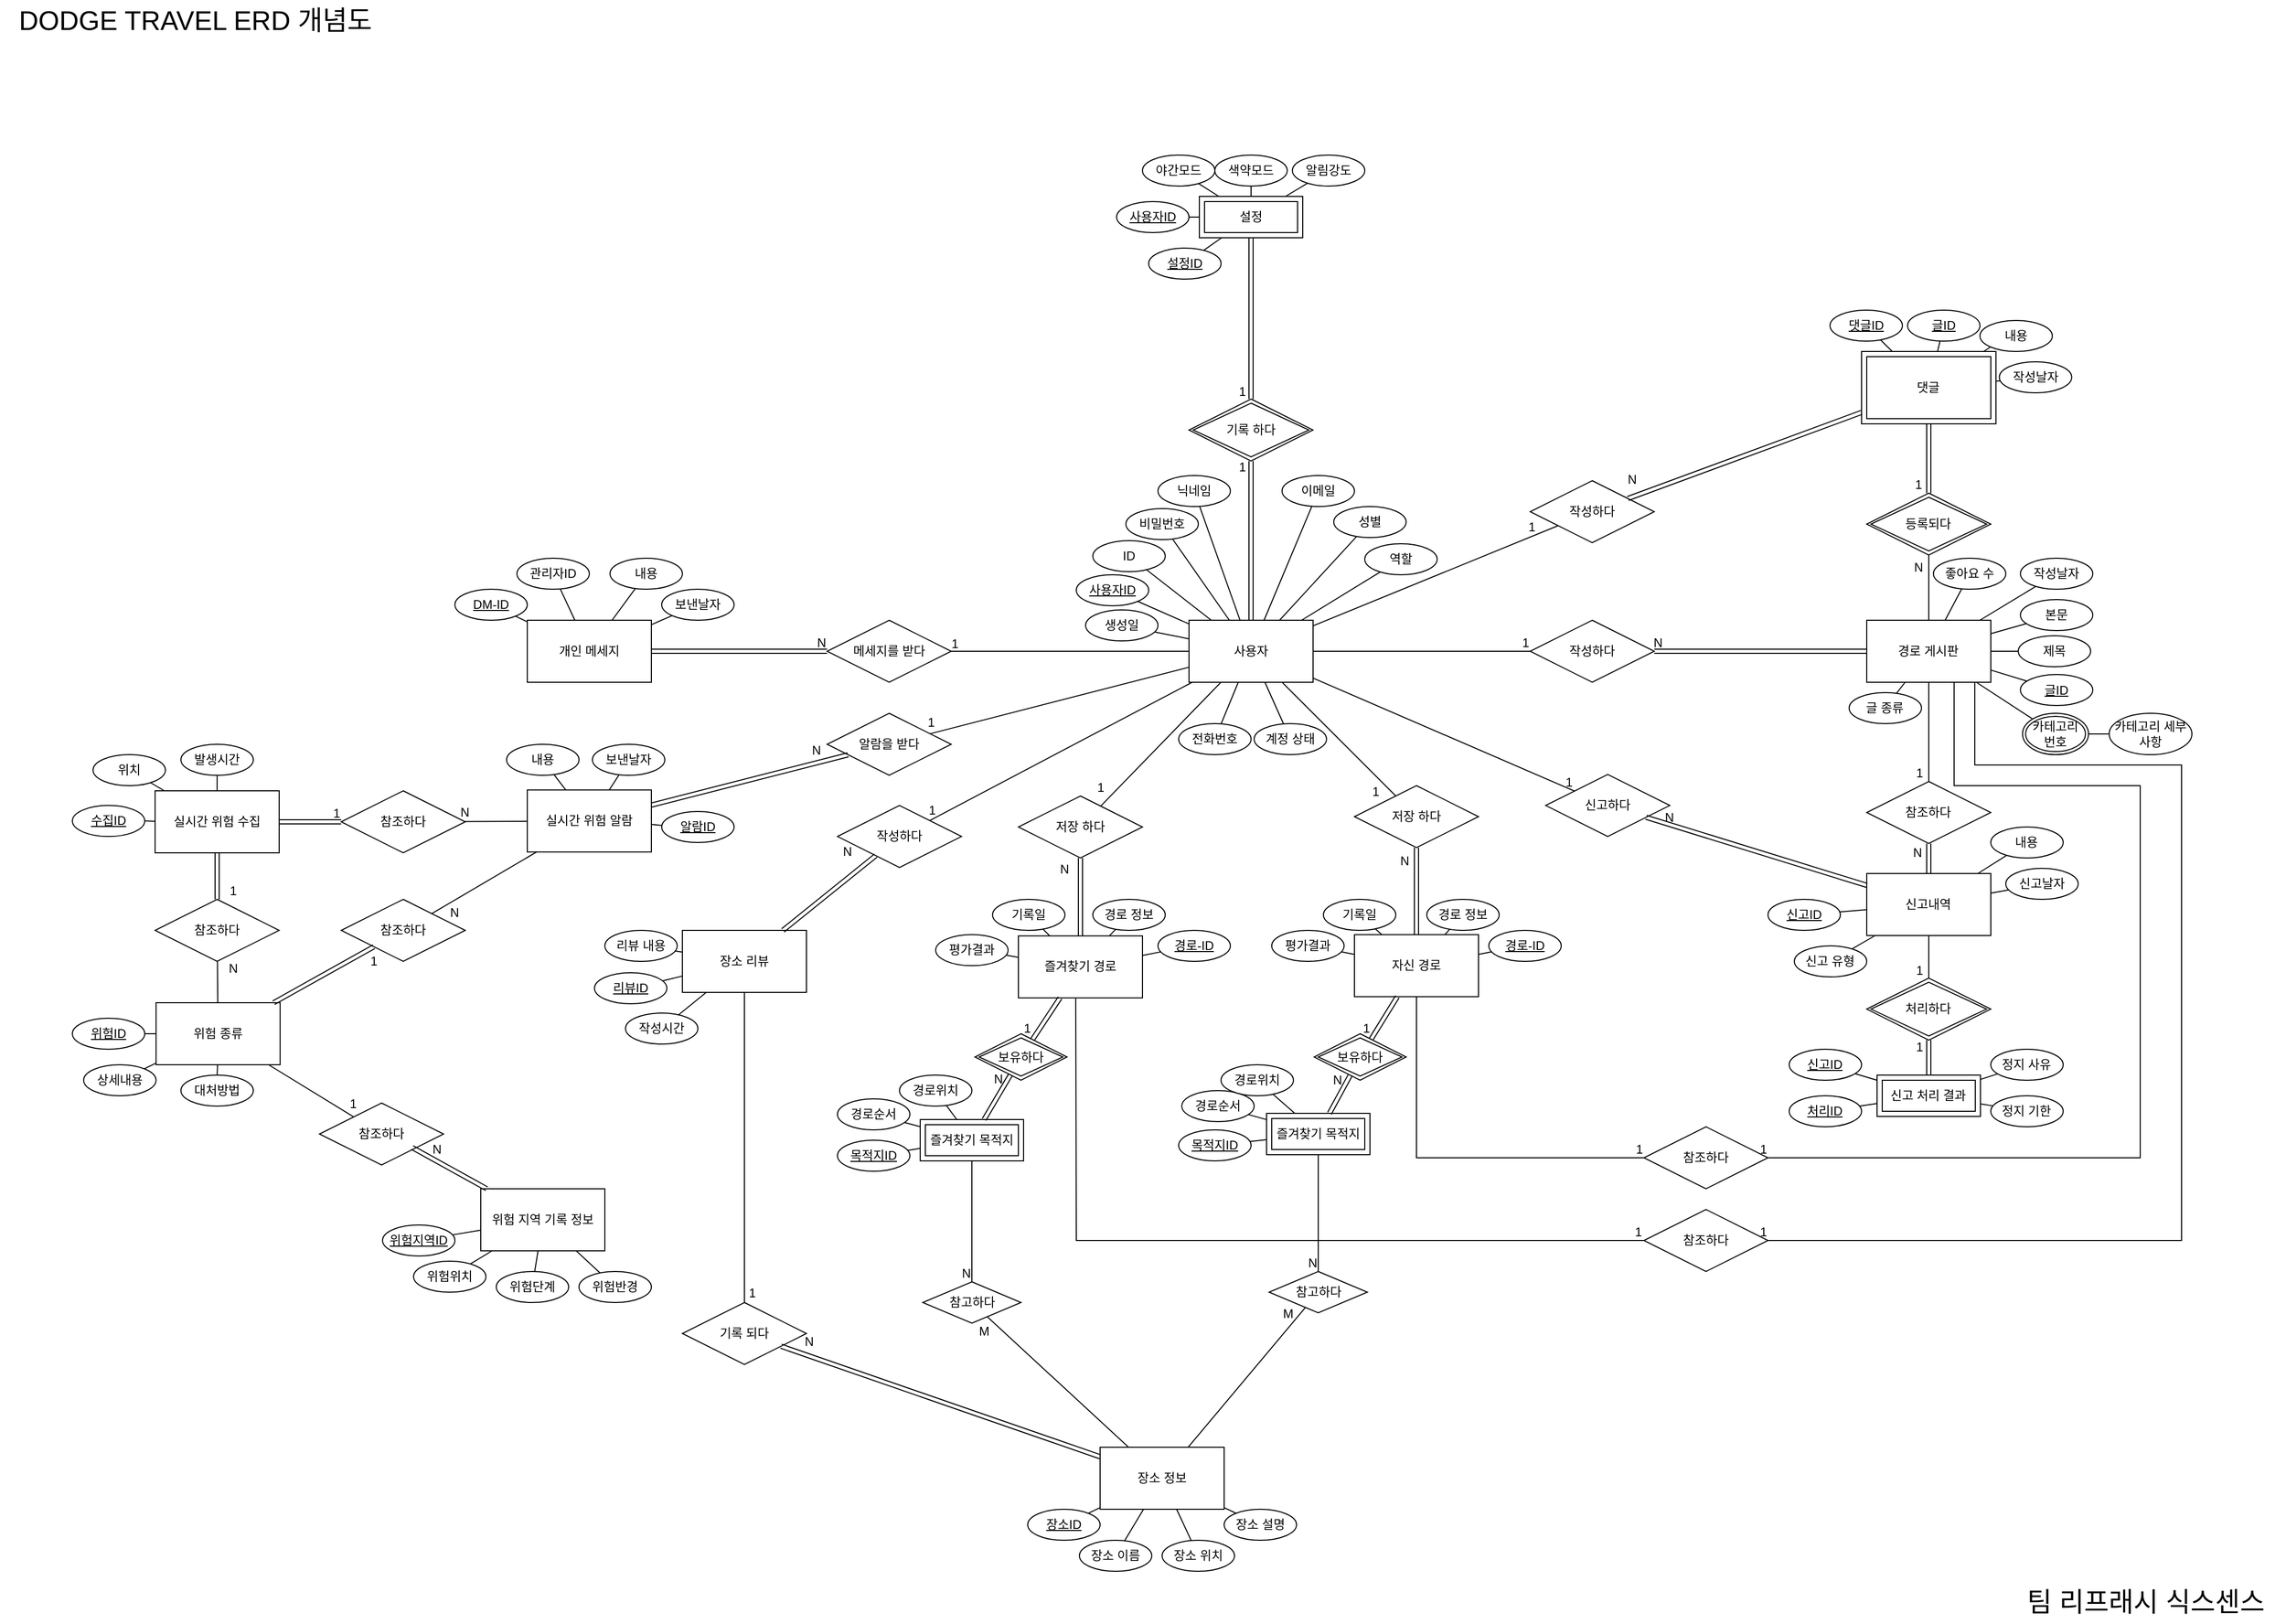 <mxfile version="26.2.15">
  <diagram id="R2lEEEUBdFMjLlhIrx00" name="Page-1">
    <mxGraphModel dx="5333" dy="4283" grid="1" gridSize="10" guides="1" tooltips="1" connect="1" arrows="1" fold="1" page="1" pageScale="1" pageWidth="850" pageHeight="1100" math="0" shadow="0" extFonts="Permanent Marker^https://fonts.googleapis.com/css?family=Permanent+Marker">
      <root>
        <mxCell id="0" />
        <mxCell id="1" parent="0" />
        <mxCell id="BiTTlBMMz1A8QfUqZxCa-40" value="" style="endArrow=none;html=1;rounded=0;" parent="1" source="BiTTlBMMz1A8QfUqZxCa-91" target="th9OgHV7kQ32fKlyRIKF-10" edge="1">
          <mxGeometry relative="1" as="geometry">
            <mxPoint x="100" y="200.0" as="sourcePoint" />
            <mxPoint x="-100" y="250" as="targetPoint" />
          </mxGeometry>
        </mxCell>
        <mxCell id="BiTTlBMMz1A8QfUqZxCa-41" value="1" style="resizable=0;html=1;whiteSpace=wrap;align=right;verticalAlign=bottom;" parent="BiTTlBMMz1A8QfUqZxCa-40" connectable="0" vertex="1">
          <mxGeometry x="1" relative="1" as="geometry">
            <mxPoint x="-14" y="5" as="offset" />
          </mxGeometry>
        </mxCell>
        <mxCell id="th9OgHV7kQ32fKlyRIKF-11" value="" style="shape=link;html=1;rounded=0;" parent="BiTTlBMMz1A8QfUqZxCa-40" target="th9OgHV7kQ32fKlyRIKF-27" edge="1">
          <mxGeometry relative="1" as="geometry">
            <mxPoint x="-265" y="388.34" as="sourcePoint" />
            <mxPoint x="-265" y="304.17" as="targetPoint" />
          </mxGeometry>
        </mxCell>
        <mxCell id="th9OgHV7kQ32fKlyRIKF-12" value="N" style="resizable=0;html=1;whiteSpace=wrap;align=right;verticalAlign=bottom;" parent="th9OgHV7kQ32fKlyRIKF-11" connectable="0" vertex="1">
          <mxGeometry x="1" relative="1" as="geometry">
            <mxPoint x="-10" y="20" as="offset" />
          </mxGeometry>
        </mxCell>
        <mxCell id="BiTTlBMMz1A8QfUqZxCa-42" value="" style="shape=link;html=1;rounded=0;" parent="1" target="th9OgHV7kQ32fKlyRIKF-10" edge="1">
          <mxGeometry relative="1" as="geometry">
            <mxPoint x="60" y="384.17" as="sourcePoint" />
            <mxPoint x="60" y="300" as="targetPoint" />
          </mxGeometry>
        </mxCell>
        <mxCell id="BiTTlBMMz1A8QfUqZxCa-43" value="N" style="resizable=0;html=1;whiteSpace=wrap;align=right;verticalAlign=bottom;" parent="BiTTlBMMz1A8QfUqZxCa-42" connectable="0" vertex="1">
          <mxGeometry x="1" relative="1" as="geometry">
            <mxPoint x="-6" y="21" as="offset" />
          </mxGeometry>
        </mxCell>
        <mxCell id="BiTTlBMMz1A8QfUqZxCa-47" value="기록일" style="ellipse;whiteSpace=wrap;html=1;" parent="1" vertex="1">
          <mxGeometry x="-30" y="350" width="70" height="30" as="geometry" />
        </mxCell>
        <mxCell id="BiTTlBMMz1A8QfUqZxCa-48" value="" style="endArrow=none;html=1;rounded=0;" parent="1" source="th9OgHV7kQ32fKlyRIKF-4" target="BiTTlBMMz1A8QfUqZxCa-47" edge="1">
          <mxGeometry relative="1" as="geometry">
            <mxPoint x="26.444" y="384.17" as="sourcePoint" />
            <mxPoint x="220" y="370.17" as="targetPoint" />
          </mxGeometry>
        </mxCell>
        <mxCell id="BiTTlBMMz1A8QfUqZxCa-49" value="작성하다" style="shape=rhombus;perimeter=rhombusPerimeter;whiteSpace=wrap;html=1;align=center;" parent="1" vertex="1">
          <mxGeometry x="170" y="80" width="120" height="60" as="geometry" />
        </mxCell>
        <mxCell id="BiTTlBMMz1A8QfUqZxCa-74" value="참조하다" style="shape=rhombus;perimeter=rhombusPerimeter;whiteSpace=wrap;html=1;align=center;" parent="1" vertex="1">
          <mxGeometry x="280.0" y="570" width="120" height="60" as="geometry" />
        </mxCell>
        <mxCell id="BiTTlBMMz1A8QfUqZxCa-83" value="" style="endArrow=none;html=1;rounded=0;" parent="1" source="th9OgHV7kQ32fKlyRIKF-4" target="BiTTlBMMz1A8QfUqZxCa-74" edge="1">
          <mxGeometry relative="1" as="geometry">
            <mxPoint x="-100" y="454.17" as="sourcePoint" />
            <mxPoint x="480" y="430" as="targetPoint" />
            <Array as="points">
              <mxPoint x="60" y="600" />
            </Array>
          </mxGeometry>
        </mxCell>
        <mxCell id="BiTTlBMMz1A8QfUqZxCa-84" value="1" style="resizable=0;html=1;whiteSpace=wrap;align=right;verticalAlign=bottom;" parent="BiTTlBMMz1A8QfUqZxCa-83" connectable="0" vertex="1">
          <mxGeometry x="1" relative="1" as="geometry">
            <mxPoint as="offset" />
          </mxGeometry>
        </mxCell>
        <mxCell id="BiTTlBMMz1A8QfUqZxCa-109" value="작성날자" style="ellipse;whiteSpace=wrap;html=1;" parent="1" vertex="1">
          <mxGeometry x="623.75" y="-170" width="70" height="30" as="geometry" />
        </mxCell>
        <mxCell id="BiTTlBMMz1A8QfUqZxCa-110" value="내용" style="ellipse;whiteSpace=wrap;html=1;" parent="1" vertex="1">
          <mxGeometry x="605" y="-210" width="70" height="30" as="geometry" />
        </mxCell>
        <mxCell id="BiTTlBMMz1A8QfUqZxCa-113" value="&lt;u&gt;댓글ID&lt;/u&gt;" style="ellipse;whiteSpace=wrap;html=1;" parent="1" vertex="1">
          <mxGeometry x="460" y="-220" width="70" height="30" as="geometry" />
        </mxCell>
        <mxCell id="BiTTlBMMz1A8QfUqZxCa-114" value="&lt;u&gt;글ID&lt;/u&gt;" style="ellipse;whiteSpace=wrap;html=1;" parent="1" vertex="1">
          <mxGeometry x="535" y="-220" width="70" height="30" as="geometry" />
        </mxCell>
        <mxCell id="BiTTlBMMz1A8QfUqZxCa-115" value="댓글" style="shape=ext;margin=3;double=1;whiteSpace=wrap;html=1;align=center;" parent="1" vertex="1">
          <mxGeometry x="490.49" y="-180" width="130" height="70" as="geometry" />
        </mxCell>
        <mxCell id="BiTTlBMMz1A8QfUqZxCa-121" value="" style="endArrow=none;html=1;rounded=0;" parent="1" source="BiTTlBMMz1A8QfUqZxCa-113" target="BiTTlBMMz1A8QfUqZxCa-115" edge="1">
          <mxGeometry relative="1" as="geometry">
            <mxPoint x="427.5" y="159.47" as="sourcePoint" />
            <mxPoint x="587.5" y="159.47" as="targetPoint" />
          </mxGeometry>
        </mxCell>
        <mxCell id="BiTTlBMMz1A8QfUqZxCa-122" value="" style="endArrow=none;html=1;rounded=0;" parent="1" source="BiTTlBMMz1A8QfUqZxCa-114" target="BiTTlBMMz1A8QfUqZxCa-115" edge="1">
          <mxGeometry relative="1" as="geometry">
            <mxPoint x="427.5" y="159.47" as="sourcePoint" />
            <mxPoint x="587.5" y="159.47" as="targetPoint" />
          </mxGeometry>
        </mxCell>
        <mxCell id="BiTTlBMMz1A8QfUqZxCa-125" value="" style="endArrow=none;html=1;rounded=0;exitX=0;exitY=1;exitDx=0;exitDy=0;" parent="1" source="BiTTlBMMz1A8QfUqZxCa-110" target="BiTTlBMMz1A8QfUqZxCa-115" edge="1">
          <mxGeometry relative="1" as="geometry">
            <mxPoint x="427.5" y="159.47" as="sourcePoint" />
            <mxPoint x="587.5" y="159.47" as="targetPoint" />
          </mxGeometry>
        </mxCell>
        <mxCell id="BiTTlBMMz1A8QfUqZxCa-126" value="" style="endArrow=none;html=1;rounded=0;" parent="1" source="BiTTlBMMz1A8QfUqZxCa-115" target="BiTTlBMMz1A8QfUqZxCa-109" edge="1">
          <mxGeometry relative="1" as="geometry">
            <mxPoint x="427.5" y="159.47" as="sourcePoint" />
            <mxPoint x="587.5" y="159.47" as="targetPoint" />
          </mxGeometry>
        </mxCell>
        <mxCell id="BiTTlBMMz1A8QfUqZxCa-128" value="등록되다" style="shape=rhombus;double=1;perimeter=rhombusPerimeter;whiteSpace=wrap;html=1;align=center;" parent="1" vertex="1">
          <mxGeometry x="495.49" y="-43" width="120" height="60" as="geometry" />
        </mxCell>
        <mxCell id="BiTTlBMMz1A8QfUqZxCa-129" value="작성하다" style="shape=rhombus;perimeter=rhombusPerimeter;whiteSpace=wrap;html=1;align=center;" parent="1" vertex="1">
          <mxGeometry x="170.0" y="-55" width="120" height="60" as="geometry" />
        </mxCell>
        <mxCell id="BiTTlBMMz1A8QfUqZxCa-95" value="닉네임" style="ellipse;whiteSpace=wrap;html=1;" parent="1" vertex="1">
          <mxGeometry x="-190" y="-60" width="70" height="30" as="geometry" />
        </mxCell>
        <mxCell id="BiTTlBMMz1A8QfUqZxCa-96" value="전화번호" style="ellipse;whiteSpace=wrap;html=1;" parent="1" vertex="1">
          <mxGeometry x="-170" y="180" width="70" height="30" as="geometry" />
        </mxCell>
        <mxCell id="BiTTlBMMz1A8QfUqZxCa-97" value="이메일" style="ellipse;whiteSpace=wrap;html=1;" parent="1" vertex="1">
          <mxGeometry x="-70" y="-60" width="70" height="30" as="geometry" />
        </mxCell>
        <mxCell id="BiTTlBMMz1A8QfUqZxCa-98" value="성별" style="ellipse;whiteSpace=wrap;html=1;" parent="1" vertex="1">
          <mxGeometry x="-20" y="-30" width="70" height="30" as="geometry" />
        </mxCell>
        <mxCell id="BiTTlBMMz1A8QfUqZxCa-104" value="" style="endArrow=none;html=1;rounded=0;" parent="1" source="BiTTlBMMz1A8QfUqZxCa-91" target="BiTTlBMMz1A8QfUqZxCa-96" edge="1">
          <mxGeometry width="50" height="50" relative="1" as="geometry">
            <mxPoint x="-2.274e-13" y="-110" as="sourcePoint" />
            <mxPoint x="110" y="-210" as="targetPoint" />
          </mxGeometry>
        </mxCell>
        <mxCell id="BiTTlBMMz1A8QfUqZxCa-103" value="" style="endArrow=none;html=1;rounded=0;" parent="1" source="BiTTlBMMz1A8QfUqZxCa-91" target="BiTTlBMMz1A8QfUqZxCa-97" edge="1">
          <mxGeometry width="50" height="50" relative="1" as="geometry">
            <mxPoint y="-110" as="sourcePoint" />
            <mxPoint x="140" y="-190" as="targetPoint" />
          </mxGeometry>
        </mxCell>
        <mxCell id="BiTTlBMMz1A8QfUqZxCa-105" value="" style="endArrow=none;html=1;rounded=0;" parent="1" source="BiTTlBMMz1A8QfUqZxCa-91" target="BiTTlBMMz1A8QfUqZxCa-98" edge="1">
          <mxGeometry width="50" height="50" relative="1" as="geometry">
            <mxPoint x="-2.274e-13" y="-110" as="sourcePoint" />
            <mxPoint x="140" y="-190" as="targetPoint" />
          </mxGeometry>
        </mxCell>
        <mxCell id="BiTTlBMMz1A8QfUqZxCa-56" value="본문" style="ellipse;whiteSpace=wrap;html=1;container=0;" parent="1" vertex="1">
          <mxGeometry x="644.13" y="60" width="70" height="30" as="geometry" />
        </mxCell>
        <mxCell id="BiTTlBMMz1A8QfUqZxCa-65" value="" style="endArrow=none;html=1;rounded=0;" parent="1" source="BiTTlBMMz1A8QfUqZxCa-56" target="BiTTlBMMz1A8QfUqZxCa-44" edge="1">
          <mxGeometry relative="1" as="geometry">
            <mxPoint x="502.23" y="295" as="sourcePoint" />
            <mxPoint x="623.97" y="79.659" as="targetPoint" />
          </mxGeometry>
        </mxCell>
        <mxCell id="BiTTlBMMz1A8QfUqZxCa-44" value="경로 게시판" style="rounded=0;whiteSpace=wrap;html=1;container=0;" parent="1" vertex="1">
          <mxGeometry x="495.49" y="80" width="120" height="60" as="geometry" />
        </mxCell>
        <mxCell id="BiTTlBMMz1A8QfUqZxCa-54" value="&lt;u&gt;글ID&lt;/u&gt;" style="ellipse;whiteSpace=wrap;html=1;container=0;" parent="1" vertex="1">
          <mxGeometry x="644.13" y="132.5" width="70" height="30" as="geometry" />
        </mxCell>
        <mxCell id="BiTTlBMMz1A8QfUqZxCa-55" value="제목" style="ellipse;whiteSpace=wrap;html=1;container=0;" parent="1" vertex="1">
          <mxGeometry x="642.06" y="95" width="70" height="30" as="geometry" />
        </mxCell>
        <mxCell id="BiTTlBMMz1A8QfUqZxCa-57" value="작성날자" style="ellipse;whiteSpace=wrap;html=1;container=0;" parent="1" vertex="1">
          <mxGeometry x="644.13" y="20" width="70" height="30" as="geometry" />
        </mxCell>
        <mxCell id="BiTTlBMMz1A8QfUqZxCa-63" value="" style="endArrow=none;html=1;rounded=0;" parent="1" source="BiTTlBMMz1A8QfUqZxCa-54" target="BiTTlBMMz1A8QfUqZxCa-44" edge="1">
          <mxGeometry relative="1" as="geometry">
            <mxPoint x="255.27" y="390" as="sourcePoint" />
            <mxPoint x="465.27" y="320.0" as="targetPoint" />
          </mxGeometry>
        </mxCell>
        <mxCell id="BiTTlBMMz1A8QfUqZxCa-66" value="" style="endArrow=none;html=1;rounded=0;" parent="1" source="BiTTlBMMz1A8QfUqZxCa-57" target="BiTTlBMMz1A8QfUqZxCa-44" edge="1">
          <mxGeometry relative="1" as="geometry">
            <mxPoint x="493.75" y="330" as="sourcePoint" />
            <mxPoint x="703.75" y="260.0" as="targetPoint" />
          </mxGeometry>
        </mxCell>
        <mxCell id="BiTTlBMMz1A8QfUqZxCa-67" value="" style="endArrow=none;html=1;rounded=0;" parent="1" source="BiTTlBMMz1A8QfUqZxCa-55" target="BiTTlBMMz1A8QfUqZxCa-44" edge="1">
          <mxGeometry relative="1" as="geometry">
            <mxPoint x="502.23" y="295" as="sourcePoint" />
            <mxPoint x="623.97" y="92.563" as="targetPoint" />
          </mxGeometry>
        </mxCell>
        <mxCell id="BiTTlBMMz1A8QfUqZxCa-139" value="" style="shape=link;html=1;rounded=0;" parent="1" source="BiTTlBMMz1A8QfUqZxCa-115" target="BiTTlBMMz1A8QfUqZxCa-128" edge="1">
          <mxGeometry relative="1" as="geometry">
            <mxPoint x="508.13" y="-10.53" as="sourcePoint" />
            <mxPoint x="668.13" y="-10.53" as="targetPoint" />
          </mxGeometry>
        </mxCell>
        <mxCell id="BiTTlBMMz1A8QfUqZxCa-140" value="1" style="resizable=0;html=1;whiteSpace=wrap;align=right;verticalAlign=bottom;direction=south;" parent="BiTTlBMMz1A8QfUqZxCa-139" connectable="0" vertex="1">
          <mxGeometry x="1" relative="1" as="geometry">
            <mxPoint x="-5" as="offset" />
          </mxGeometry>
        </mxCell>
        <mxCell id="BiTTlBMMz1A8QfUqZxCa-141" value="" style="endArrow=none;html=1;rounded=0;" parent="1" source="BiTTlBMMz1A8QfUqZxCa-44" target="BiTTlBMMz1A8QfUqZxCa-128" edge="1">
          <mxGeometry relative="1" as="geometry">
            <mxPoint x="545.27" y="190" as="sourcePoint" />
            <mxPoint x="235.27" y="40" as="targetPoint" />
          </mxGeometry>
        </mxCell>
        <mxCell id="BiTTlBMMz1A8QfUqZxCa-142" value="N" style="resizable=0;html=1;whiteSpace=wrap;align=right;verticalAlign=bottom;" parent="BiTTlBMMz1A8QfUqZxCa-141" connectable="0" vertex="1">
          <mxGeometry x="1" relative="1" as="geometry">
            <mxPoint x="-4" y="20" as="offset" />
          </mxGeometry>
        </mxCell>
        <mxCell id="BiTTlBMMz1A8QfUqZxCa-91" value="사용자" style="rounded=0;whiteSpace=wrap;html=1;" parent="1" vertex="1">
          <mxGeometry x="-160" y="80" width="120" height="60" as="geometry" />
        </mxCell>
        <mxCell id="BiTTlBMMz1A8QfUqZxCa-92" value="ID" style="ellipse;whiteSpace=wrap;html=1;" parent="1" vertex="1">
          <mxGeometry x="-253" y="3" width="70" height="30" as="geometry" />
        </mxCell>
        <mxCell id="BiTTlBMMz1A8QfUqZxCa-94" value="&lt;u&gt;사용자ID&lt;/u&gt;" style="ellipse;whiteSpace=wrap;html=1;" parent="1" vertex="1">
          <mxGeometry x="-269" y="36" width="70" height="30" as="geometry" />
        </mxCell>
        <mxCell id="BiTTlBMMz1A8QfUqZxCa-99" value="" style="endArrow=none;html=1;rounded=0;" parent="1" source="BiTTlBMMz1A8QfUqZxCa-91" target="BiTTlBMMz1A8QfUqZxCa-92" edge="1">
          <mxGeometry width="50" height="50" relative="1" as="geometry">
            <mxPoint x="-70" y="110" as="sourcePoint" />
            <mxPoint x="-20" y="60" as="targetPoint" />
          </mxGeometry>
        </mxCell>
        <mxCell id="BiTTlBMMz1A8QfUqZxCa-100" value="" style="endArrow=none;html=1;rounded=0;" parent="1" source="BiTTlBMMz1A8QfUqZxCa-91" target="BiTTlBMMz1A8QfUqZxCa-94" edge="1">
          <mxGeometry width="50" height="50" relative="1" as="geometry">
            <mxPoint x="-70" y="110" as="sourcePoint" />
            <mxPoint x="-20" y="60" as="targetPoint" />
          </mxGeometry>
        </mxCell>
        <mxCell id="BiTTlBMMz1A8QfUqZxCa-101" value="" style="endArrow=none;html=1;rounded=0;" parent="1" source="BiTTlBMMz1A8QfUqZxCa-91" target="BiTTlBMMz1A8QfUqZxCa-93" edge="1">
          <mxGeometry width="50" height="50" relative="1" as="geometry">
            <mxPoint x="-100" y="80" as="sourcePoint" />
            <mxPoint x="-20" y="60" as="targetPoint" />
          </mxGeometry>
        </mxCell>
        <mxCell id="BiTTlBMMz1A8QfUqZxCa-102" value="" style="endArrow=none;html=1;rounded=0;" parent="1" source="BiTTlBMMz1A8QfUqZxCa-91" target="BiTTlBMMz1A8QfUqZxCa-95" edge="1">
          <mxGeometry width="50" height="50" relative="1" as="geometry">
            <mxPoint x="-100" y="80" as="sourcePoint" />
            <mxPoint x="-20" y="60" as="targetPoint" />
          </mxGeometry>
        </mxCell>
        <mxCell id="BiTTlBMMz1A8QfUqZxCa-106" value="생성일" style="ellipse;whiteSpace=wrap;html=1;" parent="1" vertex="1">
          <mxGeometry x="-260" y="70" width="70" height="30" as="geometry" />
        </mxCell>
        <mxCell id="BiTTlBMMz1A8QfUqZxCa-107" value="" style="endArrow=none;html=1;rounded=0;" parent="1" source="BiTTlBMMz1A8QfUqZxCa-91" target="BiTTlBMMz1A8QfUqZxCa-106" edge="1">
          <mxGeometry relative="1" as="geometry">
            <mxPoint x="-100" y="150" as="sourcePoint" />
            <mxPoint x="60" y="150" as="targetPoint" />
          </mxGeometry>
        </mxCell>
        <mxCell id="9UmY1VL2F1LapKhUl30l-1" value="실시간 위험 수집" style="rounded=0;whiteSpace=wrap;html=1;container=0;" parent="1" vertex="1">
          <mxGeometry x="-1160" y="245.0" width="120" height="60" as="geometry" />
        </mxCell>
        <mxCell id="9UmY1VL2F1LapKhUl30l-4" value="위치" style="ellipse;whiteSpace=wrap;html=1;container=0;" parent="1" vertex="1">
          <mxGeometry x="-1220" y="210.0" width="70" height="30" as="geometry" />
        </mxCell>
        <mxCell id="9UmY1VL2F1LapKhUl30l-5" value="발생시간" style="ellipse;whiteSpace=wrap;html=1;container=0;" parent="1" vertex="1">
          <mxGeometry x="-1135" y="200.0" width="70" height="30" as="geometry" />
        </mxCell>
        <mxCell id="9UmY1VL2F1LapKhUl30l-6" value="&lt;u&gt;수집ID&lt;/u&gt;" style="ellipse;whiteSpace=wrap;html=1;container=0;" parent="1" vertex="1">
          <mxGeometry x="-1240" y="259.17" width="70" height="30" as="geometry" />
        </mxCell>
        <mxCell id="9UmY1VL2F1LapKhUl30l-8" value="" style="endArrow=none;html=1;rounded=0;" parent="1" source="9UmY1VL2F1LapKhUl30l-6" target="9UmY1VL2F1LapKhUl30l-1" edge="1">
          <mxGeometry relative="1" as="geometry">
            <mxPoint x="-1340" y="210.0" as="sourcePoint" />
            <mxPoint x="-1180" y="210.0" as="targetPoint" />
          </mxGeometry>
        </mxCell>
        <mxCell id="9UmY1VL2F1LapKhUl30l-10" value="" style="endArrow=none;html=1;rounded=0;" parent="1" source="9UmY1VL2F1LapKhUl30l-4" target="9UmY1VL2F1LapKhUl30l-1" edge="1">
          <mxGeometry relative="1" as="geometry">
            <mxPoint x="-1340" y="210.0" as="sourcePoint" />
            <mxPoint x="-1180" y="210.0" as="targetPoint" />
          </mxGeometry>
        </mxCell>
        <mxCell id="9UmY1VL2F1LapKhUl30l-11" value="" style="endArrow=none;html=1;rounded=0;" parent="1" source="9UmY1VL2F1LapKhUl30l-5" target="9UmY1VL2F1LapKhUl30l-1" edge="1">
          <mxGeometry relative="1" as="geometry">
            <mxPoint x="-1340" y="210.0" as="sourcePoint" />
            <mxPoint x="-1180" y="210.0" as="targetPoint" />
          </mxGeometry>
        </mxCell>
        <mxCell id="9UmY1VL2F1LapKhUl30l-13" value="신고내역" style="rounded=0;whiteSpace=wrap;html=1;container=0;" parent="1" vertex="1">
          <mxGeometry x="495.49" y="325" width="120" height="60" as="geometry" />
        </mxCell>
        <mxCell id="9UmY1VL2F1LapKhUl30l-14" value="신고 유형" style="ellipse;whiteSpace=wrap;html=1;container=0;" parent="1" vertex="1">
          <mxGeometry x="425.49" y="395" width="70" height="30" as="geometry" />
        </mxCell>
        <mxCell id="9UmY1VL2F1LapKhUl30l-16" value="내용" style="ellipse;whiteSpace=wrap;html=1;container=0;" parent="1" vertex="1">
          <mxGeometry x="615.49" y="280" width="70" height="30" as="geometry" />
        </mxCell>
        <mxCell id="9UmY1VL2F1LapKhUl30l-17" value="신고날자" style="ellipse;whiteSpace=wrap;html=1;container=0;" parent="1" vertex="1">
          <mxGeometry x="630" y="320" width="70" height="30" as="geometry" />
        </mxCell>
        <mxCell id="9UmY1VL2F1LapKhUl30l-21" value="&lt;u&gt;신고ID&lt;/u&gt;" style="ellipse;whiteSpace=wrap;html=1;container=0;" parent="1" vertex="1">
          <mxGeometry x="400" y="350" width="70" height="30" as="geometry" />
        </mxCell>
        <mxCell id="9UmY1VL2F1LapKhUl30l-22" value="" style="endArrow=none;html=1;rounded=0;" parent="1" source="9UmY1VL2F1LapKhUl30l-13" target="9UmY1VL2F1LapKhUl30l-17" edge="1">
          <mxGeometry relative="1" as="geometry">
            <mxPoint x="365.49" y="205.0" as="sourcePoint" />
            <mxPoint x="525.49" y="205.0" as="targetPoint" />
          </mxGeometry>
        </mxCell>
        <mxCell id="9UmY1VL2F1LapKhUl30l-24" value="" style="endArrow=none;html=1;rounded=0;" parent="1" source="9UmY1VL2F1LapKhUl30l-13" target="9UmY1VL2F1LapKhUl30l-21" edge="1">
          <mxGeometry relative="1" as="geometry">
            <mxPoint x="316.74" y="275" as="sourcePoint" />
            <mxPoint x="476.74" y="275" as="targetPoint" />
          </mxGeometry>
        </mxCell>
        <mxCell id="9UmY1VL2F1LapKhUl30l-26" value="" style="endArrow=none;html=1;rounded=0;" parent="1" source="9UmY1VL2F1LapKhUl30l-16" target="9UmY1VL2F1LapKhUl30l-13" edge="1">
          <mxGeometry relative="1" as="geometry">
            <mxPoint x="271.74" y="340" as="sourcePoint" />
            <mxPoint x="431.74" y="340" as="targetPoint" />
          </mxGeometry>
        </mxCell>
        <mxCell id="9UmY1VL2F1LapKhUl30l-28" value="" style="endArrow=none;html=1;rounded=0;" parent="1" source="9UmY1VL2F1LapKhUl30l-13" target="9UmY1VL2F1LapKhUl30l-14" edge="1">
          <mxGeometry relative="1" as="geometry">
            <mxPoint x="264.87" y="235.0" as="sourcePoint" />
            <mxPoint x="424.87" y="235.0" as="targetPoint" />
          </mxGeometry>
        </mxCell>
        <mxCell id="9UmY1VL2F1LapKhUl30l-30" value="신고하다" style="shape=rhombus;perimeter=rhombusPerimeter;whiteSpace=wrap;html=1;align=center;" parent="1" vertex="1">
          <mxGeometry x="185" y="229.17" width="120" height="60" as="geometry" />
        </mxCell>
        <mxCell id="9UmY1VL2F1LapKhUl30l-37" value="참조하다" style="shape=rhombus;perimeter=rhombusPerimeter;whiteSpace=wrap;html=1;align=center;" parent="1" vertex="1">
          <mxGeometry x="495.49" y="236" width="120" height="60" as="geometry" />
        </mxCell>
        <mxCell id="9UmY1VL2F1LapKhUl30l-38" value="" style="shape=link;html=1;rounded=0;" parent="1" source="9UmY1VL2F1LapKhUl30l-13" target="9UmY1VL2F1LapKhUl30l-37" edge="1">
          <mxGeometry relative="1" as="geometry">
            <mxPoint x="390" y="250" as="sourcePoint" />
            <mxPoint x="520" y="200" as="targetPoint" />
          </mxGeometry>
        </mxCell>
        <mxCell id="9UmY1VL2F1LapKhUl30l-39" value="&amp;nbsp;N" style="resizable=0;html=1;whiteSpace=wrap;align=right;verticalAlign=bottom;" parent="9UmY1VL2F1LapKhUl30l-38" connectable="0" vertex="1">
          <mxGeometry x="1" relative="1" as="geometry">
            <mxPoint x="-5" y="17" as="offset" />
          </mxGeometry>
        </mxCell>
        <mxCell id="9UmY1VL2F1LapKhUl30l-40" value="" style="endArrow=none;html=1;rounded=0;" parent="1" source="BiTTlBMMz1A8QfUqZxCa-44" target="9UmY1VL2F1LapKhUl30l-37" edge="1">
          <mxGeometry relative="1" as="geometry">
            <mxPoint x="-330.76" y="850" as="sourcePoint" />
            <mxPoint x="550" y="200" as="targetPoint" />
          </mxGeometry>
        </mxCell>
        <mxCell id="9UmY1VL2F1LapKhUl30l-41" value="1" style="resizable=0;html=1;whiteSpace=wrap;align=right;verticalAlign=bottom;" parent="9UmY1VL2F1LapKhUl30l-40" connectable="0" vertex="1">
          <mxGeometry x="1" relative="1" as="geometry">
            <mxPoint x="-4" as="offset" />
          </mxGeometry>
        </mxCell>
        <mxCell id="9UmY1VL2F1LapKhUl30l-42" value="개인 메세지" style="rounded=0;whiteSpace=wrap;html=1;" parent="1" vertex="1">
          <mxGeometry x="-800" y="80" width="120" height="60" as="geometry" />
        </mxCell>
        <mxCell id="9UmY1VL2F1LapKhUl30l-44" value="내용" style="ellipse;whiteSpace=wrap;html=1;" parent="1" vertex="1">
          <mxGeometry x="-720" y="20" width="70" height="30" as="geometry" />
        </mxCell>
        <mxCell id="9UmY1VL2F1LapKhUl30l-45" value="보낸날자" style="ellipse;whiteSpace=wrap;html=1;" parent="1" vertex="1">
          <mxGeometry x="-670" y="50" width="70" height="30" as="geometry" />
        </mxCell>
        <mxCell id="9UmY1VL2F1LapKhUl30l-46" value="" style="endArrow=none;html=1;rounded=0;" parent="1" source="9UmY1VL2F1LapKhUl30l-45" target="9UmY1VL2F1LapKhUl30l-42" edge="1">
          <mxGeometry relative="1" as="geometry">
            <mxPoint x="-885" y="22.5" as="sourcePoint" />
            <mxPoint x="-725" y="22.5" as="targetPoint" />
          </mxGeometry>
        </mxCell>
        <mxCell id="9UmY1VL2F1LapKhUl30l-47" value="" style="endArrow=none;html=1;rounded=0;" parent="1" source="9UmY1VL2F1LapKhUl30l-44" target="9UmY1VL2F1LapKhUl30l-42" edge="1">
          <mxGeometry relative="1" as="geometry">
            <mxPoint x="-930.002" y="132.498" as="sourcePoint" />
            <mxPoint x="-698.45" y="163.08" as="targetPoint" />
          </mxGeometry>
        </mxCell>
        <mxCell id="9UmY1VL2F1LapKhUl30l-49" value="&lt;u&gt;DM-ID&lt;/u&gt;" style="ellipse;whiteSpace=wrap;html=1;" parent="1" vertex="1">
          <mxGeometry x="-870" y="50" width="70" height="30" as="geometry" />
        </mxCell>
        <mxCell id="9UmY1VL2F1LapKhUl30l-50" value="" style="endArrow=none;html=1;rounded=0;" parent="1" source="9UmY1VL2F1LapKhUl30l-49" target="9UmY1VL2F1LapKhUl30l-42" edge="1">
          <mxGeometry relative="1" as="geometry">
            <mxPoint x="-950" y="62.5" as="sourcePoint" />
            <mxPoint x="-790" y="62.5" as="targetPoint" />
          </mxGeometry>
        </mxCell>
        <mxCell id="9UmY1VL2F1LapKhUl30l-52" value="메세지를 받다" style="shape=rhombus;perimeter=rhombusPerimeter;whiteSpace=wrap;html=1;align=center;" parent="1" vertex="1">
          <mxGeometry x="-510" y="80" width="120" height="60" as="geometry" />
        </mxCell>
        <mxCell id="BiTTlBMMz1A8QfUqZxCa-93" value="비밀번호" style="ellipse;whiteSpace=wrap;html=1;" parent="1" vertex="1">
          <mxGeometry x="-221" y="-28" width="70" height="30" as="geometry" />
        </mxCell>
        <mxCell id="ymXso0ggI-foQuHuiPl7-1" value="역할" style="ellipse;whiteSpace=wrap;html=1;" parent="1" vertex="1">
          <mxGeometry x="10" y="6" width="70" height="30" as="geometry" />
        </mxCell>
        <mxCell id="ymXso0ggI-foQuHuiPl7-2" value="" style="endArrow=none;html=1;rounded=0;" parent="1" source="BiTTlBMMz1A8QfUqZxCa-91" target="ymXso0ggI-foQuHuiPl7-1" edge="1">
          <mxGeometry relative="1" as="geometry">
            <mxPoint x="-230" y="10" as="sourcePoint" />
            <mxPoint x="-70" y="10" as="targetPoint" />
          </mxGeometry>
        </mxCell>
        <mxCell id="ymXso0ggI-foQuHuiPl7-3" value="알람을 받다" style="shape=rhombus;perimeter=rhombusPerimeter;whiteSpace=wrap;html=1;align=center;" parent="1" vertex="1">
          <mxGeometry x="-510" y="170" width="120" height="60" as="geometry" />
        </mxCell>
        <mxCell id="ymXso0ggI-foQuHuiPl7-4" value="관리자ID" style="ellipse;whiteSpace=wrap;html=1;" parent="1" vertex="1">
          <mxGeometry x="-810" y="20" width="70" height="30" as="geometry" />
        </mxCell>
        <mxCell id="ymXso0ggI-foQuHuiPl7-5" value="" style="endArrow=none;html=1;rounded=0;" parent="1" source="ymXso0ggI-foQuHuiPl7-4" target="9UmY1VL2F1LapKhUl30l-42" edge="1">
          <mxGeometry relative="1" as="geometry">
            <mxPoint x="-920" y="117.5" as="sourcePoint" />
            <mxPoint x="-760" y="117.5" as="targetPoint" />
          </mxGeometry>
        </mxCell>
        <mxCell id="ymXso0ggI-foQuHuiPl7-7" value="실시간 위험 알람" style="rounded=0;whiteSpace=wrap;html=1;" parent="1" vertex="1">
          <mxGeometry x="-800" y="244.17" width="120" height="60" as="geometry" />
        </mxCell>
        <mxCell id="ymXso0ggI-foQuHuiPl7-9" value="내용" style="ellipse;whiteSpace=wrap;html=1;" parent="1" vertex="1">
          <mxGeometry x="-820" y="200" width="70" height="30" as="geometry" />
        </mxCell>
        <mxCell id="ymXso0ggI-foQuHuiPl7-10" value="보낸날자" style="ellipse;whiteSpace=wrap;html=1;" parent="1" vertex="1">
          <mxGeometry x="-737" y="200" width="70" height="30" as="geometry" />
        </mxCell>
        <mxCell id="ymXso0ggI-foQuHuiPl7-18" value="&lt;u&gt;알람ID&lt;/u&gt;" style="ellipse;whiteSpace=wrap;html=1;" parent="1" vertex="1">
          <mxGeometry x="-670" y="265" width="70" height="30" as="geometry" />
        </mxCell>
        <mxCell id="ymXso0ggI-foQuHuiPl7-20" value="" style="endArrow=none;html=1;rounded=0;" parent="1" source="ymXso0ggI-foQuHuiPl7-18" target="ymXso0ggI-foQuHuiPl7-7" edge="1">
          <mxGeometry relative="1" as="geometry">
            <mxPoint x="-910" y="65" as="sourcePoint" />
            <mxPoint x="-750" y="65" as="targetPoint" />
          </mxGeometry>
        </mxCell>
        <mxCell id="ymXso0ggI-foQuHuiPl7-23" value="" style="endArrow=none;html=1;rounded=0;" parent="1" source="ymXso0ggI-foQuHuiPl7-10" target="ymXso0ggI-foQuHuiPl7-7" edge="1">
          <mxGeometry relative="1" as="geometry">
            <mxPoint x="-910" y="65" as="sourcePoint" />
            <mxPoint x="-980" y="265" as="targetPoint" />
          </mxGeometry>
        </mxCell>
        <mxCell id="ymXso0ggI-foQuHuiPl7-24" value="" style="endArrow=none;html=1;rounded=0;" parent="1" source="ymXso0ggI-foQuHuiPl7-9" target="ymXso0ggI-foQuHuiPl7-7" edge="1">
          <mxGeometry relative="1" as="geometry">
            <mxPoint x="-910" y="65" as="sourcePoint" />
            <mxPoint x="-750" y="65" as="targetPoint" />
          </mxGeometry>
        </mxCell>
        <mxCell id="BiTTlBMMz1A8QfUqZxCa-23" value="&lt;u&gt;경로-ID&lt;/u&gt;" style="ellipse;whiteSpace=wrap;html=1;container=0;" parent="1" vertex="1">
          <mxGeometry x="130" y="380.0" width="70" height="30" as="geometry" />
        </mxCell>
        <mxCell id="BiTTlBMMz1A8QfUqZxCa-26" value="경로 정보" style="ellipse;whiteSpace=wrap;html=1;container=0;" parent="1" vertex="1">
          <mxGeometry x="70" y="350.0" width="70" height="30" as="geometry" />
        </mxCell>
        <mxCell id="BiTTlBMMz1A8QfUqZxCa-30" value="" style="endArrow=none;html=1;rounded=0;" parent="1" source="BiTTlBMMz1A8QfUqZxCa-23" target="th9OgHV7kQ32fKlyRIKF-4" edge="1">
          <mxGeometry width="50" height="50" relative="1" as="geometry">
            <mxPoint x="90" y="344.17" as="sourcePoint" />
            <mxPoint x="120" y="403.216" as="targetPoint" />
          </mxGeometry>
        </mxCell>
        <mxCell id="BiTTlBMMz1A8QfUqZxCa-31" value="" style="endArrow=none;html=1;rounded=0;" parent="1" source="BiTTlBMMz1A8QfUqZxCa-26" target="th9OgHV7kQ32fKlyRIKF-4" edge="1">
          <mxGeometry width="50" height="50" relative="1" as="geometry">
            <mxPoint x="90" y="344.17" as="sourcePoint" />
            <mxPoint x="87.456" y="384.17" as="targetPoint" />
          </mxGeometry>
        </mxCell>
        <mxCell id="BiTTlBMMz1A8QfUqZxCa-36" value="" style="endArrow=none;html=1;rounded=0;" parent="1" source="vxmtg55Cb_DlXkQCYcBe-1" target="th9OgHV7kQ32fKlyRIKF-4" edge="1">
          <mxGeometry relative="1" as="geometry">
            <mxPoint x="-40" y="414.17" as="sourcePoint" />
            <mxPoint y="403.216" as="targetPoint" />
          </mxGeometry>
        </mxCell>
        <mxCell id="ymXso0ggI-foQuHuiPl7-59" value="&lt;font style=&quot;font-size: 26px;&quot;&gt;&amp;nbsp;DODGE TRAVEL ERD 개념도&lt;/font&gt;" style="text;html=1;align=center;verticalAlign=middle;resizable=0;points=[];autosize=1;strokeColor=none;fillColor=none;" parent="1" vertex="1">
          <mxGeometry x="-1310" y="-520" width="370" height="40" as="geometry" />
        </mxCell>
        <mxCell id="vxmtg55Cb_DlXkQCYcBe-1" value="평가결과" style="ellipse;whiteSpace=wrap;html=1;container=0;" parent="1" vertex="1">
          <mxGeometry x="-80" y="380.0" width="70" height="30" as="geometry" />
        </mxCell>
        <mxCell id="vxmtg55Cb_DlXkQCYcBe-4" value="&lt;font style=&quot;font-size: 26px;&quot;&gt;팀 리프래시 식스센스&lt;/font&gt;" style="text;html=1;align=center;verticalAlign=middle;resizable=0;points=[];autosize=1;strokeColor=none;fillColor=none;" parent="1" vertex="1">
          <mxGeometry x="630" y="1010" width="270" height="40" as="geometry" />
        </mxCell>
        <mxCell id="JzRAc6Fi7FsVI6vPtPe_-1" value="" style="endArrow=none;html=1;rounded=0;" parent="1" target="BiTTlBMMz1A8QfUqZxCa-74" edge="1">
          <mxGeometry relative="1" as="geometry">
            <mxPoint x="580" y="140" as="sourcePoint" />
            <mxPoint x="220" y="440" as="targetPoint" />
            <Array as="points">
              <mxPoint x="580" y="240" />
              <mxPoint x="760" y="240" />
              <mxPoint x="760" y="600" />
            </Array>
          </mxGeometry>
        </mxCell>
        <mxCell id="JzRAc6Fi7FsVI6vPtPe_-2" value="1" style="resizable=0;html=1;whiteSpace=wrap;align=right;verticalAlign=bottom;" parent="JzRAc6Fi7FsVI6vPtPe_-1" connectable="0" vertex="1">
          <mxGeometry x="1" relative="1" as="geometry" />
        </mxCell>
        <mxCell id="JzRAc6Fi7FsVI6vPtPe_-6" value="" style="endArrow=none;html=1;rounded=0;" parent="1" source="BiTTlBMMz1A8QfUqZxCa-44" target="JzRAc6Fi7FsVI6vPtPe_-9" edge="1">
          <mxGeometry relative="1" as="geometry">
            <mxPoint x="630" y="150" as="sourcePoint" />
            <mxPoint x="658.902" y="172.759" as="targetPoint" />
          </mxGeometry>
        </mxCell>
        <mxCell id="JzRAc6Fi7FsVI6vPtPe_-7" value="카테고리 세부 사항" style="ellipse;whiteSpace=wrap;html=1;container=0;" parent="1" vertex="1">
          <mxGeometry x="730" y="170" width="80" height="40" as="geometry" />
        </mxCell>
        <mxCell id="JzRAc6Fi7FsVI6vPtPe_-8" value="" style="endArrow=none;html=1;rounded=0;" parent="1" source="JzRAc6Fi7FsVI6vPtPe_-9" target="JzRAc6Fi7FsVI6vPtPe_-7" edge="1">
          <mxGeometry relative="1" as="geometry">
            <mxPoint x="714.13" y="185" as="sourcePoint" />
            <mxPoint x="800" y="140" as="targetPoint" />
          </mxGeometry>
        </mxCell>
        <mxCell id="JzRAc6Fi7FsVI6vPtPe_-9" value="카테고리 번호" style="ellipse;shape=doubleEllipse;margin=3;whiteSpace=wrap;html=1;align=center;" parent="1" vertex="1">
          <mxGeometry x="646.19" y="170" width="63.81" height="40" as="geometry" />
        </mxCell>
        <mxCell id="JzRAc6Fi7FsVI6vPtPe_-10" value="" style="shape=link;html=1;rounded=0;" parent="1" source="BiTTlBMMz1A8QfUqZxCa-115" target="BiTTlBMMz1A8QfUqZxCa-129" edge="1">
          <mxGeometry relative="1" as="geometry">
            <mxPoint x="40" y="-10" as="sourcePoint" />
            <mxPoint x="200" y="-10" as="targetPoint" />
          </mxGeometry>
        </mxCell>
        <mxCell id="JzRAc6Fi7FsVI6vPtPe_-11" value="N" style="resizable=0;html=1;whiteSpace=wrap;align=right;verticalAlign=bottom;" parent="JzRAc6Fi7FsVI6vPtPe_-10" connectable="0" vertex="1">
          <mxGeometry x="1" relative="1" as="geometry">
            <mxPoint x="10" y="-10" as="offset" />
          </mxGeometry>
        </mxCell>
        <mxCell id="JzRAc6Fi7FsVI6vPtPe_-12" value="" style="shape=link;html=1;rounded=0;" parent="1" source="BiTTlBMMz1A8QfUqZxCa-44" target="BiTTlBMMz1A8QfUqZxCa-49" edge="1">
          <mxGeometry relative="1" as="geometry">
            <mxPoint x="40" y="-10" as="sourcePoint" />
            <mxPoint x="200" y="-10" as="targetPoint" />
          </mxGeometry>
        </mxCell>
        <mxCell id="JzRAc6Fi7FsVI6vPtPe_-13" value="N" style="resizable=0;html=1;whiteSpace=wrap;align=right;verticalAlign=bottom;" parent="JzRAc6Fi7FsVI6vPtPe_-12" connectable="0" vertex="1">
          <mxGeometry x="1" relative="1" as="geometry">
            <mxPoint x="10" as="offset" />
          </mxGeometry>
        </mxCell>
        <mxCell id="JzRAc6Fi7FsVI6vPtPe_-14" value="" style="shape=link;html=1;rounded=0;" parent="1" source="9UmY1VL2F1LapKhUl30l-13" target="9UmY1VL2F1LapKhUl30l-30" edge="1">
          <mxGeometry relative="1" as="geometry">
            <mxPoint x="40" y="-10" as="sourcePoint" />
            <mxPoint x="200" y="-10" as="targetPoint" />
          </mxGeometry>
        </mxCell>
        <mxCell id="JzRAc6Fi7FsVI6vPtPe_-15" value="N" style="resizable=0;html=1;whiteSpace=wrap;align=right;verticalAlign=bottom;" parent="JzRAc6Fi7FsVI6vPtPe_-14" connectable="0" vertex="1">
          <mxGeometry x="1" relative="1" as="geometry">
            <mxPoint x="29" y="9" as="offset" />
          </mxGeometry>
        </mxCell>
        <mxCell id="JzRAc6Fi7FsVI6vPtPe_-16" value="" style="endArrow=none;html=1;rounded=0;" parent="1" source="BiTTlBMMz1A8QfUqZxCa-91" target="BiTTlBMMz1A8QfUqZxCa-129" edge="1">
          <mxGeometry relative="1" as="geometry">
            <mxPoint x="10" y="30" as="sourcePoint" />
            <mxPoint x="170" y="30" as="targetPoint" />
          </mxGeometry>
        </mxCell>
        <mxCell id="JzRAc6Fi7FsVI6vPtPe_-17" value="1" style="resizable=0;html=1;whiteSpace=wrap;align=right;verticalAlign=bottom;" parent="JzRAc6Fi7FsVI6vPtPe_-16" connectable="0" vertex="1">
          <mxGeometry x="1" relative="1" as="geometry">
            <mxPoint x="-20" y="10" as="offset" />
          </mxGeometry>
        </mxCell>
        <mxCell id="JzRAc6Fi7FsVI6vPtPe_-18" value="" style="endArrow=none;html=1;rounded=0;" parent="1" source="BiTTlBMMz1A8QfUqZxCa-91" target="BiTTlBMMz1A8QfUqZxCa-49" edge="1">
          <mxGeometry relative="1" as="geometry">
            <mxPoint x="10" y="40" as="sourcePoint" />
            <mxPoint x="170" y="40" as="targetPoint" />
          </mxGeometry>
        </mxCell>
        <mxCell id="JzRAc6Fi7FsVI6vPtPe_-19" value="1" style="resizable=0;html=1;whiteSpace=wrap;align=right;verticalAlign=bottom;" parent="JzRAc6Fi7FsVI6vPtPe_-18" connectable="0" vertex="1">
          <mxGeometry x="1" relative="1" as="geometry" />
        </mxCell>
        <mxCell id="JzRAc6Fi7FsVI6vPtPe_-20" value="" style="endArrow=none;html=1;rounded=0;" parent="1" source="BiTTlBMMz1A8QfUqZxCa-91" target="9UmY1VL2F1LapKhUl30l-30" edge="1">
          <mxGeometry relative="1" as="geometry">
            <mxPoint y="160" as="sourcePoint" />
            <mxPoint x="160" y="160" as="targetPoint" />
          </mxGeometry>
        </mxCell>
        <mxCell id="JzRAc6Fi7FsVI6vPtPe_-21" value="1" style="resizable=0;html=1;whiteSpace=wrap;align=right;verticalAlign=bottom;" parent="JzRAc6Fi7FsVI6vPtPe_-20" connectable="0" vertex="1">
          <mxGeometry x="1" relative="1" as="geometry" />
        </mxCell>
        <mxCell id="JzRAc6Fi7FsVI6vPtPe_-24" value="" style="shape=link;html=1;rounded=0;" parent="1" source="9UmY1VL2F1LapKhUl30l-42" target="9UmY1VL2F1LapKhUl30l-52" edge="1">
          <mxGeometry relative="1" as="geometry">
            <mxPoint x="-320" y="110" as="sourcePoint" />
            <mxPoint x="-160" y="110" as="targetPoint" />
          </mxGeometry>
        </mxCell>
        <mxCell id="JzRAc6Fi7FsVI6vPtPe_-25" value="N" style="resizable=0;html=1;whiteSpace=wrap;align=right;verticalAlign=bottom;" parent="JzRAc6Fi7FsVI6vPtPe_-24" connectable="0" vertex="1">
          <mxGeometry x="1" relative="1" as="geometry" />
        </mxCell>
        <mxCell id="JzRAc6Fi7FsVI6vPtPe_-28" value="" style="endArrow=none;html=1;rounded=0;" parent="1" source="BiTTlBMMz1A8QfUqZxCa-91" target="9UmY1VL2F1LapKhUl30l-52" edge="1">
          <mxGeometry relative="1" as="geometry">
            <mxPoint x="-330" y="120" as="sourcePoint" />
            <mxPoint x="-170" y="120" as="targetPoint" />
          </mxGeometry>
        </mxCell>
        <mxCell id="JzRAc6Fi7FsVI6vPtPe_-29" value="1" style="resizable=0;html=1;whiteSpace=wrap;align=right;verticalAlign=bottom;" parent="JzRAc6Fi7FsVI6vPtPe_-28" connectable="0" vertex="1">
          <mxGeometry x="1" relative="1" as="geometry">
            <mxPoint x="8" y="1" as="offset" />
          </mxGeometry>
        </mxCell>
        <mxCell id="JzRAc6Fi7FsVI6vPtPe_-30" value="" style="endArrow=none;html=1;rounded=0;" parent="1" source="BiTTlBMMz1A8QfUqZxCa-91" target="ymXso0ggI-foQuHuiPl7-3" edge="1">
          <mxGeometry relative="1" as="geometry">
            <mxPoint x="-530" y="160" as="sourcePoint" />
            <mxPoint x="-370" y="160" as="targetPoint" />
          </mxGeometry>
        </mxCell>
        <mxCell id="JzRAc6Fi7FsVI6vPtPe_-31" value="1" style="resizable=0;html=1;whiteSpace=wrap;align=right;verticalAlign=bottom;" parent="JzRAc6Fi7FsVI6vPtPe_-30" connectable="0" vertex="1">
          <mxGeometry x="1" relative="1" as="geometry">
            <mxPoint x="6" y="-2" as="offset" />
          </mxGeometry>
        </mxCell>
        <mxCell id="JzRAc6Fi7FsVI6vPtPe_-32" value="" style="shape=link;html=1;rounded=0;" parent="1" source="ymXso0ggI-foQuHuiPl7-7" target="ymXso0ggI-foQuHuiPl7-3" edge="1">
          <mxGeometry relative="1" as="geometry">
            <mxPoint x="-630" y="260" as="sourcePoint" />
            <mxPoint x="-470" y="260" as="targetPoint" />
          </mxGeometry>
        </mxCell>
        <mxCell id="JzRAc6Fi7FsVI6vPtPe_-33" value="N" style="resizable=0;html=1;whiteSpace=wrap;align=right;verticalAlign=bottom;" parent="JzRAc6Fi7FsVI6vPtPe_-32" connectable="0" vertex="1">
          <mxGeometry x="1" relative="1" as="geometry">
            <mxPoint x="-25" y="4" as="offset" />
          </mxGeometry>
        </mxCell>
        <mxCell id="6OFuoVVN5uTwgv8q9WtX-6" value="위험 종류" style="rounded=0;whiteSpace=wrap;html=1;" parent="1" vertex="1">
          <mxGeometry x="-1159.08" y="450" width="120" height="60" as="geometry" />
        </mxCell>
        <mxCell id="6OFuoVVN5uTwgv8q9WtX-8" value="&lt;u&gt;위험ID&lt;/u&gt;" style="ellipse;whiteSpace=wrap;html=1;" parent="1" vertex="1">
          <mxGeometry x="-1240" y="465" width="70" height="30" as="geometry" />
        </mxCell>
        <mxCell id="6OFuoVVN5uTwgv8q9WtX-9" value="상세내용" style="ellipse;whiteSpace=wrap;html=1;" parent="1" vertex="1">
          <mxGeometry x="-1229.08" y="510" width="70" height="30" as="geometry" />
        </mxCell>
        <mxCell id="6OFuoVVN5uTwgv8q9WtX-10" value="" style="endArrow=none;html=1;rounded=0;" parent="1" source="6OFuoVVN5uTwgv8q9WtX-8" target="6OFuoVVN5uTwgv8q9WtX-6" edge="1">
          <mxGeometry relative="1" as="geometry">
            <mxPoint x="-933.77" y="435" as="sourcePoint" />
            <mxPoint x="-773.77" y="435" as="targetPoint" />
          </mxGeometry>
        </mxCell>
        <mxCell id="6OFuoVVN5uTwgv8q9WtX-11" value="" style="endArrow=none;html=1;rounded=0;" parent="1" source="6OFuoVVN5uTwgv8q9WtX-9" target="6OFuoVVN5uTwgv8q9WtX-6" edge="1">
          <mxGeometry relative="1" as="geometry">
            <mxPoint x="-933.77" y="435" as="sourcePoint" />
            <mxPoint x="-773.77" y="435" as="targetPoint" />
          </mxGeometry>
        </mxCell>
        <mxCell id="th9OgHV7kQ32fKlyRIKF-4" value="자신 경로" style="rounded=0;whiteSpace=wrap;html=1;" parent="1" vertex="1">
          <mxGeometry y="384.17" width="120" height="60" as="geometry" />
        </mxCell>
        <mxCell id="th9OgHV7kQ32fKlyRIKF-10" value="저장 하다" style="shape=rhombus;perimeter=rhombusPerimeter;whiteSpace=wrap;html=1;align=center;" parent="1" vertex="1">
          <mxGeometry y="240" width="120" height="60" as="geometry" />
        </mxCell>
        <mxCell id="th9OgHV7kQ32fKlyRIKF-13" value="기록일" style="ellipse;whiteSpace=wrap;html=1;" parent="1" vertex="1">
          <mxGeometry x="-350" y="350" width="70" height="30" as="geometry" />
        </mxCell>
        <mxCell id="th9OgHV7kQ32fKlyRIKF-14" value="" style="endArrow=none;html=1;rounded=0;" parent="1" source="th9OgHV7kQ32fKlyRIKF-23" target="th9OgHV7kQ32fKlyRIKF-13" edge="1">
          <mxGeometry relative="1" as="geometry">
            <mxPoint x="-298.556" y="388.34" as="sourcePoint" />
            <mxPoint x="-105" y="374.34" as="targetPoint" />
          </mxGeometry>
        </mxCell>
        <mxCell id="th9OgHV7kQ32fKlyRIKF-15" value="경로 정보" style="ellipse;whiteSpace=wrap;html=1;container=0;" parent="1" vertex="1">
          <mxGeometry x="-253" y="350.0" width="70" height="30" as="geometry" />
        </mxCell>
        <mxCell id="th9OgHV7kQ32fKlyRIKF-16" value="" style="endArrow=none;html=1;rounded=0;" parent="1" source="th9OgHV7kQ32fKlyRIKF-30" target="th9OgHV7kQ32fKlyRIKF-23" edge="1">
          <mxGeometry width="50" height="50" relative="1" as="geometry">
            <mxPoint x="-235" y="348.34" as="sourcePoint" />
            <mxPoint x="-205" y="407.386" as="targetPoint" />
          </mxGeometry>
        </mxCell>
        <mxCell id="th9OgHV7kQ32fKlyRIKF-17" value="" style="endArrow=none;html=1;rounded=0;" parent="1" source="th9OgHV7kQ32fKlyRIKF-15" target="th9OgHV7kQ32fKlyRIKF-23" edge="1">
          <mxGeometry width="50" height="50" relative="1" as="geometry">
            <mxPoint x="-235" y="348.34" as="sourcePoint" />
            <mxPoint x="-237.544" y="388.34" as="targetPoint" />
          </mxGeometry>
        </mxCell>
        <mxCell id="th9OgHV7kQ32fKlyRIKF-19" value="" style="endArrow=none;html=1;rounded=0;" parent="1" source="th9OgHV7kQ32fKlyRIKF-20" target="th9OgHV7kQ32fKlyRIKF-23" edge="1">
          <mxGeometry relative="1" as="geometry">
            <mxPoint x="-365" y="418.34" as="sourcePoint" />
            <mxPoint x="-325" y="407.386" as="targetPoint" />
          </mxGeometry>
        </mxCell>
        <mxCell id="th9OgHV7kQ32fKlyRIKF-20" value="평가결과" style="ellipse;whiteSpace=wrap;html=1;container=0;" parent="1" vertex="1">
          <mxGeometry x="-405" y="384.17" width="70" height="30" as="geometry" />
        </mxCell>
        <mxCell id="th9OgHV7kQ32fKlyRIKF-23" value="즐겨찾기 경로" style="rounded=0;whiteSpace=wrap;html=1;" parent="1" vertex="1">
          <mxGeometry x="-325" y="385.34" width="120" height="60" as="geometry" />
        </mxCell>
        <mxCell id="th9OgHV7kQ32fKlyRIKF-27" value="저장 하다" style="shape=rhombus;perimeter=rhombusPerimeter;whiteSpace=wrap;html=1;align=center;" parent="1" vertex="1">
          <mxGeometry x="-325" y="250" width="120" height="60" as="geometry" />
        </mxCell>
        <mxCell id="th9OgHV7kQ32fKlyRIKF-30" value="&lt;u&gt;경로-ID&lt;/u&gt;" style="ellipse;whiteSpace=wrap;html=1;container=0;" parent="1" vertex="1">
          <mxGeometry x="-190" y="380.0" width="70" height="30" as="geometry" />
        </mxCell>
        <mxCell id="th9OgHV7kQ32fKlyRIKF-31" value="" style="endArrow=none;html=1;rounded=0;" parent="1" source="BiTTlBMMz1A8QfUqZxCa-91" target="th9OgHV7kQ32fKlyRIKF-27" edge="1">
          <mxGeometry relative="1" as="geometry">
            <mxPoint x="-215" y="150" as="sourcePoint" />
            <mxPoint x="-105" y="260" as="targetPoint" />
          </mxGeometry>
        </mxCell>
        <mxCell id="th9OgHV7kQ32fKlyRIKF-32" value="1" style="resizable=0;html=1;whiteSpace=wrap;align=right;verticalAlign=bottom;" parent="th9OgHV7kQ32fKlyRIKF-31" connectable="0" vertex="1">
          <mxGeometry x="1" relative="1" as="geometry">
            <mxPoint x="5" y="-9" as="offset" />
          </mxGeometry>
        </mxCell>
        <mxCell id="th9OgHV7kQ32fKlyRIKF-35" value="참조하다" style="shape=rhombus;perimeter=rhombusPerimeter;whiteSpace=wrap;html=1;align=center;" parent="1" vertex="1">
          <mxGeometry x="-980" y="245" width="120" height="60" as="geometry" />
        </mxCell>
        <mxCell id="th9OgHV7kQ32fKlyRIKF-38" value="" style="shape=link;html=1;rounded=0;" parent="1" source="9UmY1VL2F1LapKhUl30l-1" target="th9OgHV7kQ32fKlyRIKF-35" edge="1">
          <mxGeometry relative="1" as="geometry">
            <mxPoint x="-980" y="210" as="sourcePoint" />
            <mxPoint x="-700" y="230" as="targetPoint" />
          </mxGeometry>
        </mxCell>
        <mxCell id="th9OgHV7kQ32fKlyRIKF-39" value="1" style="resizable=0;html=1;whiteSpace=wrap;align=right;verticalAlign=bottom;" parent="th9OgHV7kQ32fKlyRIKF-38" connectable="0" vertex="1">
          <mxGeometry x="1" relative="1" as="geometry" />
        </mxCell>
        <mxCell id="th9OgHV7kQ32fKlyRIKF-40" value="" style="endArrow=none;html=1;rounded=0;" parent="1" source="ymXso0ggI-foQuHuiPl7-7" target="th9OgHV7kQ32fKlyRIKF-35" edge="1">
          <mxGeometry relative="1" as="geometry">
            <mxPoint x="-840" y="210" as="sourcePoint" />
            <mxPoint x="-890" y="160" as="targetPoint" />
          </mxGeometry>
        </mxCell>
        <mxCell id="th9OgHV7kQ32fKlyRIKF-41" value="N" style="resizable=0;html=1;whiteSpace=wrap;align=right;verticalAlign=bottom;" parent="th9OgHV7kQ32fKlyRIKF-40" connectable="0" vertex="1">
          <mxGeometry x="1" relative="1" as="geometry">
            <mxPoint x="6" as="offset" />
          </mxGeometry>
        </mxCell>
        <mxCell id="th9OgHV7kQ32fKlyRIKF-47" value="참조하다" style="shape=rhombus;perimeter=rhombusPerimeter;whiteSpace=wrap;html=1;align=center;" parent="1" vertex="1">
          <mxGeometry x="280.0" y="650" width="120" height="60" as="geometry" />
        </mxCell>
        <mxCell id="th9OgHV7kQ32fKlyRIKF-48" value="" style="endArrow=none;html=1;rounded=0;exitX=0.462;exitY=1.01;exitDx=0;exitDy=0;exitPerimeter=0;" parent="1" source="th9OgHV7kQ32fKlyRIKF-23" target="th9OgHV7kQ32fKlyRIKF-47" edge="1">
          <mxGeometry relative="1" as="geometry">
            <mxPoint x="-269" y="534" as="sourcePoint" />
            <mxPoint x="150" y="690" as="targetPoint" />
            <Array as="points">
              <mxPoint x="-269" y="680" />
            </Array>
          </mxGeometry>
        </mxCell>
        <mxCell id="th9OgHV7kQ32fKlyRIKF-49" value="1" style="resizable=0;html=1;whiteSpace=wrap;align=right;verticalAlign=bottom;" parent="th9OgHV7kQ32fKlyRIKF-48" connectable="0" vertex="1">
          <mxGeometry x="1" relative="1" as="geometry">
            <mxPoint as="offset" />
          </mxGeometry>
        </mxCell>
        <mxCell id="th9OgHV7kQ32fKlyRIKF-50" value="" style="endArrow=none;html=1;rounded=0;" parent="1" edge="1">
          <mxGeometry relative="1" as="geometry">
            <mxPoint x="600" y="140" as="sourcePoint" />
            <mxPoint x="400" y="680" as="targetPoint" />
            <Array as="points">
              <mxPoint x="600" y="220" />
              <mxPoint x="800" y="220" />
              <mxPoint x="800" y="680" />
            </Array>
          </mxGeometry>
        </mxCell>
        <mxCell id="th9OgHV7kQ32fKlyRIKF-51" value="1" style="resizable=0;html=1;whiteSpace=wrap;align=right;verticalAlign=bottom;" parent="th9OgHV7kQ32fKlyRIKF-50" connectable="0" vertex="1">
          <mxGeometry x="1" relative="1" as="geometry" />
        </mxCell>
        <mxCell id="th9OgHV7kQ32fKlyRIKF-53" value="장소 리뷰" style="rounded=0;whiteSpace=wrap;html=1;" parent="1" vertex="1">
          <mxGeometry x="-650" y="380" width="120" height="60" as="geometry" />
        </mxCell>
        <mxCell id="th9OgHV7kQ32fKlyRIKF-54" value="작성하다" style="shape=rhombus;perimeter=rhombusPerimeter;whiteSpace=wrap;html=1;align=center;" parent="1" vertex="1">
          <mxGeometry x="-500" y="259.17" width="120" height="60" as="geometry" />
        </mxCell>
        <mxCell id="th9OgHV7kQ32fKlyRIKF-55" value="" style="endArrow=none;html=1;rounded=0;" parent="1" source="BiTTlBMMz1A8QfUqZxCa-91" target="th9OgHV7kQ32fKlyRIKF-54" edge="1">
          <mxGeometry relative="1" as="geometry">
            <mxPoint x="-160" y="147.16" as="sourcePoint" />
            <mxPoint x="-390" y="147.16" as="targetPoint" />
          </mxGeometry>
        </mxCell>
        <mxCell id="th9OgHV7kQ32fKlyRIKF-56" value="1" style="resizable=0;html=1;whiteSpace=wrap;align=right;verticalAlign=bottom;" parent="th9OgHV7kQ32fKlyRIKF-55" connectable="0" vertex="1">
          <mxGeometry x="1" relative="1" as="geometry">
            <mxPoint x="7" y="-1" as="offset" />
          </mxGeometry>
        </mxCell>
        <mxCell id="th9OgHV7kQ32fKlyRIKF-57" value="" style="shape=link;html=1;rounded=0;" parent="1" source="th9OgHV7kQ32fKlyRIKF-53" target="th9OgHV7kQ32fKlyRIKF-54" edge="1">
          <mxGeometry relative="1" as="geometry">
            <mxPoint x="-1010.87" y="-149.44" as="sourcePoint" />
            <mxPoint x="-840.87" y="-149.44" as="targetPoint" />
          </mxGeometry>
        </mxCell>
        <mxCell id="th9OgHV7kQ32fKlyRIKF-58" value="N" style="resizable=0;html=1;whiteSpace=wrap;align=right;verticalAlign=bottom;" parent="th9OgHV7kQ32fKlyRIKF-57" connectable="0" vertex="1">
          <mxGeometry x="1" relative="1" as="geometry">
            <mxPoint x="-22" y="5" as="offset" />
          </mxGeometry>
        </mxCell>
        <mxCell id="th9OgHV7kQ32fKlyRIKF-59" value="&lt;u&gt;리뷰ID&lt;/u&gt;" style="ellipse;whiteSpace=wrap;html=1;" parent="1" vertex="1">
          <mxGeometry x="-735" y="421" width="70" height="30" as="geometry" />
        </mxCell>
        <mxCell id="th9OgHV7kQ32fKlyRIKF-61" value="리뷰 내용" style="ellipse;whiteSpace=wrap;html=1;" parent="1" vertex="1">
          <mxGeometry x="-725" y="380" width="70" height="30" as="geometry" />
        </mxCell>
        <mxCell id="th9OgHV7kQ32fKlyRIKF-64" value="작성시간" style="ellipse;whiteSpace=wrap;html=1;" parent="1" vertex="1">
          <mxGeometry x="-705" y="460.0" width="70" height="30" as="geometry" />
        </mxCell>
        <mxCell id="th9OgHV7kQ32fKlyRIKF-68" value="" style="endArrow=none;html=1;rounded=0;" parent="1" source="th9OgHV7kQ32fKlyRIKF-61" target="th9OgHV7kQ32fKlyRIKF-53" edge="1">
          <mxGeometry relative="1" as="geometry">
            <mxPoint x="-820.87" y="448.75" as="sourcePoint" />
            <mxPoint x="-660.87" y="448.75" as="targetPoint" />
          </mxGeometry>
        </mxCell>
        <mxCell id="th9OgHV7kQ32fKlyRIKF-69" value="" style="endArrow=none;html=1;rounded=0;" parent="1" source="th9OgHV7kQ32fKlyRIKF-59" target="th9OgHV7kQ32fKlyRIKF-53" edge="1">
          <mxGeometry relative="1" as="geometry">
            <mxPoint x="-820.87" y="448.75" as="sourcePoint" />
            <mxPoint x="-660.87" y="448.75" as="targetPoint" />
          </mxGeometry>
        </mxCell>
        <mxCell id="th9OgHV7kQ32fKlyRIKF-70" value="" style="endArrow=none;html=1;rounded=0;" parent="1" source="th9OgHV7kQ32fKlyRIKF-64" target="th9OgHV7kQ32fKlyRIKF-53" edge="1">
          <mxGeometry relative="1" as="geometry">
            <mxPoint x="-820.87" y="448.75" as="sourcePoint" />
            <mxPoint x="-660.87" y="448.75" as="targetPoint" />
          </mxGeometry>
        </mxCell>
        <mxCell id="7p8l1VqGSFD4vSBbtAQZ-1" value="대처방법" style="ellipse;whiteSpace=wrap;html=1;" parent="1" vertex="1">
          <mxGeometry x="-1135" y="520" width="70" height="30" as="geometry" />
        </mxCell>
        <mxCell id="7p8l1VqGSFD4vSBbtAQZ-4" value="" style="endArrow=none;html=1;rounded=0;" parent="1" source="7p8l1VqGSFD4vSBbtAQZ-1" target="6OFuoVVN5uTwgv8q9WtX-6" edge="1">
          <mxGeometry relative="1" as="geometry">
            <mxPoint x="-672.081" y="518.811" as="sourcePoint" />
            <mxPoint x="-766.87" y="534.96" as="targetPoint" />
          </mxGeometry>
        </mxCell>
        <mxCell id="7p8l1VqGSFD4vSBbtAQZ-7" value="참조하다" style="shape=rhombus;perimeter=rhombusPerimeter;whiteSpace=wrap;html=1;align=center;" parent="1" vertex="1">
          <mxGeometry x="-1160" y="350" width="120" height="60" as="geometry" />
        </mxCell>
        <mxCell id="7p8l1VqGSFD4vSBbtAQZ-10" value="" style="endArrow=none;html=1;rounded=0;" parent="1" source="6OFuoVVN5uTwgv8q9WtX-6" target="7p8l1VqGSFD4vSBbtAQZ-7" edge="1">
          <mxGeometry relative="1" as="geometry">
            <mxPoint x="-834.73" y="363.98" as="sourcePoint" />
            <mxPoint x="-895.73" y="364.98" as="targetPoint" />
          </mxGeometry>
        </mxCell>
        <mxCell id="7p8l1VqGSFD4vSBbtAQZ-11" value="N" style="resizable=0;html=1;whiteSpace=wrap;align=right;verticalAlign=bottom;" parent="7p8l1VqGSFD4vSBbtAQZ-10" connectable="0" vertex="1">
          <mxGeometry x="1" relative="1" as="geometry">
            <mxPoint x="21" y="15" as="offset" />
          </mxGeometry>
        </mxCell>
        <mxCell id="7p8l1VqGSFD4vSBbtAQZ-12" value="" style="shape=link;html=1;rounded=0;" parent="1" source="9UmY1VL2F1LapKhUl30l-1" target="7p8l1VqGSFD4vSBbtAQZ-7" edge="1">
          <mxGeometry relative="1" as="geometry">
            <mxPoint x="-1060" y="370" as="sourcePoint" />
            <mxPoint x="-1000" y="370" as="targetPoint" />
          </mxGeometry>
        </mxCell>
        <mxCell id="7p8l1VqGSFD4vSBbtAQZ-14" value="1" style="resizable=0;html=1;whiteSpace=wrap;align=right;verticalAlign=bottom;" parent="7p8l1VqGSFD4vSBbtAQZ-12" connectable="0" vertex="1">
          <mxGeometry x="1" relative="1" as="geometry">
            <mxPoint x="20" as="offset" />
          </mxGeometry>
        </mxCell>
        <mxCell id="7p8l1VqGSFD4vSBbtAQZ-16" value="글 종류" style="ellipse;whiteSpace=wrap;html=1;container=0;" parent="1" vertex="1">
          <mxGeometry x="478.48" y="150" width="70" height="30" as="geometry" />
        </mxCell>
        <mxCell id="7p8l1VqGSFD4vSBbtAQZ-17" value="" style="endArrow=none;html=1;rounded=0;" parent="1" source="7p8l1VqGSFD4vSBbtAQZ-16" target="BiTTlBMMz1A8QfUqZxCa-44" edge="1">
          <mxGeometry relative="1" as="geometry">
            <mxPoint x="615.56" y="48.38" as="sourcePoint" />
            <mxPoint x="561.56" y="81.38" as="targetPoint" />
          </mxGeometry>
        </mxCell>
        <mxCell id="7p8l1VqGSFD4vSBbtAQZ-18" value="좋아요 수" style="ellipse;whiteSpace=wrap;html=1;container=0;" parent="1" vertex="1">
          <mxGeometry x="560" y="20" width="70" height="30" as="geometry" />
        </mxCell>
        <mxCell id="7p8l1VqGSFD4vSBbtAQZ-19" value="" style="endArrow=none;html=1;rounded=0;" parent="1" source="7p8l1VqGSFD4vSBbtAQZ-18" target="BiTTlBMMz1A8QfUqZxCa-44" edge="1">
          <mxGeometry relative="1" as="geometry">
            <mxPoint x="614.05" y="49.73" as="sourcePoint" />
            <mxPoint x="560.05" y="82.73" as="targetPoint" />
          </mxGeometry>
        </mxCell>
        <mxCell id="7p8l1VqGSFD4vSBbtAQZ-21" value="참조하다" style="shape=rhombus;perimeter=rhombusPerimeter;whiteSpace=wrap;html=1;align=center;" parent="1" vertex="1">
          <mxGeometry x="-1001" y="547" width="120" height="60" as="geometry" />
        </mxCell>
        <mxCell id="NNnHZDkGo-gfW5Nsurmc-4" value="장소 정보" style="rounded=0;whiteSpace=wrap;html=1;" parent="1" vertex="1">
          <mxGeometry x="-246" y="880" width="120" height="60" as="geometry" />
        </mxCell>
        <mxCell id="NNnHZDkGo-gfW5Nsurmc-5" value="&lt;u&gt;장소ID&lt;/u&gt;" style="ellipse;whiteSpace=wrap;html=1;" parent="1" vertex="1">
          <mxGeometry x="-316" y="940" width="70" height="30" as="geometry" />
        </mxCell>
        <mxCell id="NNnHZDkGo-gfW5Nsurmc-6" value="장소 이름" style="ellipse;whiteSpace=wrap;html=1;" parent="1" vertex="1">
          <mxGeometry x="-266" y="970" width="70" height="30" as="geometry" />
        </mxCell>
        <mxCell id="NNnHZDkGo-gfW5Nsurmc-7" value="장소 위치" style="ellipse;whiteSpace=wrap;html=1;" parent="1" vertex="1">
          <mxGeometry x="-186" y="970" width="70" height="30" as="geometry" />
        </mxCell>
        <mxCell id="NNnHZDkGo-gfW5Nsurmc-8" value="장소 설명" style="ellipse;whiteSpace=wrap;html=1;" parent="1" vertex="1">
          <mxGeometry x="-126" y="940" width="70" height="30" as="geometry" />
        </mxCell>
        <mxCell id="NNnHZDkGo-gfW5Nsurmc-9" value="" style="endArrow=none;html=1;rounded=0;" parent="1" source="NNnHZDkGo-gfW5Nsurmc-5" target="NNnHZDkGo-gfW5Nsurmc-4" edge="1">
          <mxGeometry width="50" height="50" relative="1" as="geometry">
            <mxPoint x="-296" y="820" as="sourcePoint" />
            <mxPoint x="-246" y="770" as="targetPoint" />
          </mxGeometry>
        </mxCell>
        <mxCell id="NNnHZDkGo-gfW5Nsurmc-10" value="" style="endArrow=none;html=1;rounded=0;" parent="1" source="NNnHZDkGo-gfW5Nsurmc-6" target="NNnHZDkGo-gfW5Nsurmc-4" edge="1">
          <mxGeometry width="50" height="50" relative="1" as="geometry">
            <mxPoint x="-296" y="820" as="sourcePoint" />
            <mxPoint x="-246" y="770" as="targetPoint" />
          </mxGeometry>
        </mxCell>
        <mxCell id="NNnHZDkGo-gfW5Nsurmc-11" value="" style="endArrow=none;html=1;rounded=0;" parent="1" source="NNnHZDkGo-gfW5Nsurmc-7" target="NNnHZDkGo-gfW5Nsurmc-4" edge="1">
          <mxGeometry width="50" height="50" relative="1" as="geometry">
            <mxPoint x="-296" y="820" as="sourcePoint" />
            <mxPoint x="-246" y="770" as="targetPoint" />
          </mxGeometry>
        </mxCell>
        <mxCell id="NNnHZDkGo-gfW5Nsurmc-12" value="" style="endArrow=none;html=1;rounded=0;" parent="1" source="NNnHZDkGo-gfW5Nsurmc-4" target="NNnHZDkGo-gfW5Nsurmc-8" edge="1">
          <mxGeometry width="50" height="50" relative="1" as="geometry">
            <mxPoint x="-296" y="820" as="sourcePoint" />
            <mxPoint x="-246" y="770" as="targetPoint" />
          </mxGeometry>
        </mxCell>
        <mxCell id="NNnHZDkGo-gfW5Nsurmc-13" value="기록 되다" style="shape=rhombus;perimeter=rhombusPerimeter;whiteSpace=wrap;html=1;align=center;" parent="1" vertex="1">
          <mxGeometry x="-650" y="740" width="120" height="60" as="geometry" />
        </mxCell>
        <mxCell id="NNnHZDkGo-gfW5Nsurmc-14" value="" style="shape=link;html=1;rounded=0;" parent="1" source="NNnHZDkGo-gfW5Nsurmc-4" target="NNnHZDkGo-gfW5Nsurmc-13" edge="1">
          <mxGeometry relative="1" as="geometry">
            <mxPoint x="-460" y="631.09" as="sourcePoint" />
            <mxPoint x="-300" y="631.09" as="targetPoint" />
          </mxGeometry>
        </mxCell>
        <mxCell id="NNnHZDkGo-gfW5Nsurmc-15" value="N" style="resizable=0;html=1;whiteSpace=wrap;align=right;verticalAlign=bottom;" parent="NNnHZDkGo-gfW5Nsurmc-14" connectable="0" vertex="1">
          <mxGeometry x="1" relative="1" as="geometry">
            <mxPoint x="33" y="4" as="offset" />
          </mxGeometry>
        </mxCell>
        <mxCell id="NNnHZDkGo-gfW5Nsurmc-16" value="" style="endArrow=none;html=1;rounded=0;" parent="1" source="th9OgHV7kQ32fKlyRIKF-53" target="NNnHZDkGo-gfW5Nsurmc-13" edge="1">
          <mxGeometry relative="1" as="geometry">
            <mxPoint x="-630" y="520" as="sourcePoint" />
            <mxPoint x="-470" y="520" as="targetPoint" />
          </mxGeometry>
        </mxCell>
        <mxCell id="NNnHZDkGo-gfW5Nsurmc-17" value="1" style="resizable=0;html=1;whiteSpace=wrap;align=right;verticalAlign=bottom;" parent="NNnHZDkGo-gfW5Nsurmc-16" connectable="0" vertex="1">
          <mxGeometry x="1" relative="1" as="geometry">
            <mxPoint x="12" y="-1" as="offset" />
          </mxGeometry>
        </mxCell>
        <mxCell id="NNnHZDkGo-gfW5Nsurmc-22" value="&lt;u&gt;처리ID&lt;/u&gt;" style="ellipse;whiteSpace=wrap;html=1;container=0;" parent="1" vertex="1">
          <mxGeometry x="420.49" y="540" width="70" height="30" as="geometry" />
        </mxCell>
        <mxCell id="NNnHZDkGo-gfW5Nsurmc-25" value="&lt;u&gt;신고ID&lt;/u&gt;" style="ellipse;whiteSpace=wrap;html=1;container=0;" parent="1" vertex="1">
          <mxGeometry x="420.49" y="495" width="70" height="30" as="geometry" />
        </mxCell>
        <mxCell id="NNnHZDkGo-gfW5Nsurmc-26" value="신고 처리 결과" style="shape=ext;margin=3;double=1;whiteSpace=wrap;html=1;align=center;" parent="1" vertex="1">
          <mxGeometry x="505.49" y="520" width="100" height="40" as="geometry" />
        </mxCell>
        <mxCell id="NNnHZDkGo-gfW5Nsurmc-27" value="처리하다" style="shape=rhombus;double=1;perimeter=rhombusPerimeter;whiteSpace=wrap;html=1;align=center;" parent="1" vertex="1">
          <mxGeometry x="495.49" y="426.17" width="120" height="60" as="geometry" />
        </mxCell>
        <mxCell id="NNnHZDkGo-gfW5Nsurmc-29" value="정지 사유" style="ellipse;whiteSpace=wrap;html=1;container=0;" parent="1" vertex="1">
          <mxGeometry x="615.49" y="495" width="70" height="30" as="geometry" />
        </mxCell>
        <mxCell id="NNnHZDkGo-gfW5Nsurmc-30" value="정지 기한" style="ellipse;whiteSpace=wrap;html=1;container=0;" parent="1" vertex="1">
          <mxGeometry x="615.49" y="540" width="70" height="30" as="geometry" />
        </mxCell>
        <mxCell id="NNnHZDkGo-gfW5Nsurmc-32" value="" style="endArrow=none;html=1;rounded=0;" parent="1" source="NNnHZDkGo-gfW5Nsurmc-22" target="NNnHZDkGo-gfW5Nsurmc-26" edge="1">
          <mxGeometry relative="1" as="geometry">
            <mxPoint x="420" y="490" as="sourcePoint" />
            <mxPoint x="580" y="490" as="targetPoint" />
          </mxGeometry>
        </mxCell>
        <mxCell id="NNnHZDkGo-gfW5Nsurmc-33" value="" style="endArrow=none;html=1;rounded=0;" parent="1" source="NNnHZDkGo-gfW5Nsurmc-25" target="NNnHZDkGo-gfW5Nsurmc-26" edge="1">
          <mxGeometry relative="1" as="geometry">
            <mxPoint x="420" y="490" as="sourcePoint" />
            <mxPoint x="580" y="490" as="targetPoint" />
          </mxGeometry>
        </mxCell>
        <mxCell id="NNnHZDkGo-gfW5Nsurmc-34" value="" style="endArrow=none;html=1;rounded=0;" parent="1" source="NNnHZDkGo-gfW5Nsurmc-29" target="NNnHZDkGo-gfW5Nsurmc-26" edge="1">
          <mxGeometry relative="1" as="geometry">
            <mxPoint x="420" y="490" as="sourcePoint" />
            <mxPoint x="580" y="490" as="targetPoint" />
          </mxGeometry>
        </mxCell>
        <mxCell id="NNnHZDkGo-gfW5Nsurmc-35" value="" style="endArrow=none;html=1;rounded=0;" parent="1" source="NNnHZDkGo-gfW5Nsurmc-26" target="NNnHZDkGo-gfW5Nsurmc-30" edge="1">
          <mxGeometry relative="1" as="geometry">
            <mxPoint x="420" y="490" as="sourcePoint" />
            <mxPoint x="580" y="490" as="targetPoint" />
          </mxGeometry>
        </mxCell>
        <mxCell id="NNnHZDkGo-gfW5Nsurmc-36" value="" style="shape=link;html=1;rounded=0;" parent="1" source="NNnHZDkGo-gfW5Nsurmc-26" target="NNnHZDkGo-gfW5Nsurmc-27" edge="1">
          <mxGeometry relative="1" as="geometry">
            <mxPoint x="420" y="490" as="sourcePoint" />
            <mxPoint x="580" y="490" as="targetPoint" />
          </mxGeometry>
        </mxCell>
        <mxCell id="NNnHZDkGo-gfW5Nsurmc-37" value="1" style="resizable=0;html=1;whiteSpace=wrap;align=right;verticalAlign=bottom;" parent="NNnHZDkGo-gfW5Nsurmc-36" connectable="0" vertex="1">
          <mxGeometry x="1" relative="1" as="geometry">
            <mxPoint x="-4" y="15" as="offset" />
          </mxGeometry>
        </mxCell>
        <mxCell id="NNnHZDkGo-gfW5Nsurmc-38" value="" style="endArrow=none;html=1;rounded=0;" parent="1" source="9UmY1VL2F1LapKhUl30l-13" target="NNnHZDkGo-gfW5Nsurmc-27" edge="1">
          <mxGeometry relative="1" as="geometry">
            <mxPoint x="420" y="490" as="sourcePoint" />
            <mxPoint x="580" y="490" as="targetPoint" />
          </mxGeometry>
        </mxCell>
        <mxCell id="NNnHZDkGo-gfW5Nsurmc-39" value="1" style="resizable=0;html=1;whiteSpace=wrap;align=right;verticalAlign=bottom;" parent="NNnHZDkGo-gfW5Nsurmc-38" connectable="0" vertex="1">
          <mxGeometry x="1" relative="1" as="geometry">
            <mxPoint x="-4" y="1" as="offset" />
          </mxGeometry>
        </mxCell>
        <mxCell id="NNnHZDkGo-gfW5Nsurmc-40" value="설정" style="shape=ext;margin=3;double=1;whiteSpace=wrap;html=1;align=center;" parent="1" vertex="1">
          <mxGeometry x="-150" y="-330" width="100" height="40" as="geometry" />
        </mxCell>
        <mxCell id="NNnHZDkGo-gfW5Nsurmc-41" value="기록 하다" style="shape=rhombus;double=1;perimeter=rhombusPerimeter;whiteSpace=wrap;html=1;align=center;" parent="1" vertex="1">
          <mxGeometry x="-160" y="-134" width="120" height="60" as="geometry" />
        </mxCell>
        <mxCell id="NNnHZDkGo-gfW5Nsurmc-42" value="" style="shape=link;html=1;rounded=0;" parent="1" source="BiTTlBMMz1A8QfUqZxCa-91" target="NNnHZDkGo-gfW5Nsurmc-41" edge="1">
          <mxGeometry relative="1" as="geometry">
            <mxPoint x="-170" y="-120" as="sourcePoint" />
            <mxPoint x="-10" y="-120" as="targetPoint" />
          </mxGeometry>
        </mxCell>
        <mxCell id="NNnHZDkGo-gfW5Nsurmc-43" value="1" style="resizable=0;html=1;whiteSpace=wrap;align=right;verticalAlign=bottom;" parent="NNnHZDkGo-gfW5Nsurmc-42" connectable="0" vertex="1">
          <mxGeometry x="1" relative="1" as="geometry">
            <mxPoint x="-4" y="14" as="offset" />
          </mxGeometry>
        </mxCell>
        <mxCell id="NNnHZDkGo-gfW5Nsurmc-44" value="" style="shape=link;html=1;rounded=0;" parent="1" source="NNnHZDkGo-gfW5Nsurmc-40" target="NNnHZDkGo-gfW5Nsurmc-41" edge="1">
          <mxGeometry relative="1" as="geometry">
            <mxPoint x="-115" y="-169" as="sourcePoint" />
            <mxPoint x="45" y="-169" as="targetPoint" />
          </mxGeometry>
        </mxCell>
        <mxCell id="NNnHZDkGo-gfW5Nsurmc-45" value="1" style="resizable=0;html=1;whiteSpace=wrap;align=right;verticalAlign=bottom;" parent="NNnHZDkGo-gfW5Nsurmc-44" connectable="0" vertex="1">
          <mxGeometry x="1" relative="1" as="geometry">
            <mxPoint x="-4" y="1" as="offset" />
          </mxGeometry>
        </mxCell>
        <mxCell id="NNnHZDkGo-gfW5Nsurmc-46" value="야간모드" style="ellipse;whiteSpace=wrap;html=1;" parent="1" vertex="1">
          <mxGeometry x="-205" y="-370" width="70" height="30" as="geometry" />
        </mxCell>
        <mxCell id="NNnHZDkGo-gfW5Nsurmc-47" value="알림강도" style="ellipse;whiteSpace=wrap;html=1;" parent="1" vertex="1">
          <mxGeometry x="-60" y="-370" width="70" height="30" as="geometry" />
        </mxCell>
        <mxCell id="NNnHZDkGo-gfW5Nsurmc-50" value="색약모드" style="ellipse;whiteSpace=wrap;html=1;" parent="1" vertex="1">
          <mxGeometry x="-135" y="-370" width="70" height="30" as="geometry" />
        </mxCell>
        <mxCell id="NNnHZDkGo-gfW5Nsurmc-51" value="&lt;u&gt;설정ID&lt;/u&gt;" style="ellipse;whiteSpace=wrap;html=1;" parent="1" vertex="1">
          <mxGeometry x="-199" y="-280" width="70" height="30" as="geometry" />
        </mxCell>
        <mxCell id="NNnHZDkGo-gfW5Nsurmc-52" value="&lt;u&gt;사용자ID&lt;/u&gt;" style="ellipse;whiteSpace=wrap;html=1;" parent="1" vertex="1">
          <mxGeometry x="-230" y="-325" width="70" height="30" as="geometry" />
        </mxCell>
        <mxCell id="NNnHZDkGo-gfW5Nsurmc-54" value="" style="endArrow=none;html=1;rounded=0;" parent="1" source="NNnHZDkGo-gfW5Nsurmc-46" target="NNnHZDkGo-gfW5Nsurmc-40" edge="1">
          <mxGeometry relative="1" as="geometry">
            <mxPoint x="-190" y="-290" as="sourcePoint" />
            <mxPoint x="-30" y="-290" as="targetPoint" />
          </mxGeometry>
        </mxCell>
        <mxCell id="NNnHZDkGo-gfW5Nsurmc-55" value="" style="endArrow=none;html=1;rounded=0;" parent="1" source="NNnHZDkGo-gfW5Nsurmc-51" target="NNnHZDkGo-gfW5Nsurmc-40" edge="1">
          <mxGeometry relative="1" as="geometry">
            <mxPoint x="-190" y="-290" as="sourcePoint" />
            <mxPoint x="-30" y="-290" as="targetPoint" />
          </mxGeometry>
        </mxCell>
        <mxCell id="NNnHZDkGo-gfW5Nsurmc-56" value="" style="endArrow=none;html=1;rounded=0;" parent="1" source="NNnHZDkGo-gfW5Nsurmc-52" target="NNnHZDkGo-gfW5Nsurmc-40" edge="1">
          <mxGeometry relative="1" as="geometry">
            <mxPoint x="-190" y="-290" as="sourcePoint" />
            <mxPoint x="-30" y="-290" as="targetPoint" />
          </mxGeometry>
        </mxCell>
        <mxCell id="NNnHZDkGo-gfW5Nsurmc-57" value="" style="endArrow=none;html=1;rounded=0;" parent="1" source="NNnHZDkGo-gfW5Nsurmc-50" target="NNnHZDkGo-gfW5Nsurmc-40" edge="1">
          <mxGeometry relative="1" as="geometry">
            <mxPoint x="-190" y="-290" as="sourcePoint" />
            <mxPoint x="-90" y="-280" as="targetPoint" />
          </mxGeometry>
        </mxCell>
        <mxCell id="NNnHZDkGo-gfW5Nsurmc-58" value="" style="endArrow=none;html=1;rounded=0;" parent="1" source="NNnHZDkGo-gfW5Nsurmc-47" target="NNnHZDkGo-gfW5Nsurmc-40" edge="1">
          <mxGeometry relative="1" as="geometry">
            <mxPoint x="-190" y="-290" as="sourcePoint" />
            <mxPoint x="-30" y="-290" as="targetPoint" />
          </mxGeometry>
        </mxCell>
        <mxCell id="NNnHZDkGo-gfW5Nsurmc-59" value="위험 지역 기록 정보" style="rounded=0;whiteSpace=wrap;html=1;" parent="1" vertex="1">
          <mxGeometry x="-845" y="630" width="120" height="60" as="geometry" />
        </mxCell>
        <mxCell id="NNnHZDkGo-gfW5Nsurmc-60" value="참조하다" style="shape=rhombus;perimeter=rhombusPerimeter;whiteSpace=wrap;html=1;align=center;" parent="1" vertex="1">
          <mxGeometry x="-980" y="350.0" width="120" height="60" as="geometry" />
        </mxCell>
        <mxCell id="NNnHZDkGo-gfW5Nsurmc-61" value="" style="shape=link;html=1;rounded=0;" parent="1" source="6OFuoVVN5uTwgv8q9WtX-6" target="NNnHZDkGo-gfW5Nsurmc-60" edge="1">
          <mxGeometry relative="1" as="geometry">
            <mxPoint x="-1046.32" y="455.004" as="sourcePoint" />
            <mxPoint x="-660.66" y="453.32" as="targetPoint" />
          </mxGeometry>
        </mxCell>
        <mxCell id="NNnHZDkGo-gfW5Nsurmc-62" value="1" style="resizable=0;html=1;whiteSpace=wrap;align=right;verticalAlign=bottom;" parent="NNnHZDkGo-gfW5Nsurmc-61" connectable="0" vertex="1">
          <mxGeometry x="1" relative="1" as="geometry">
            <mxPoint x="5" y="23" as="offset" />
          </mxGeometry>
        </mxCell>
        <mxCell id="NNnHZDkGo-gfW5Nsurmc-63" value="" style="endArrow=none;html=1;rounded=0;" parent="1" source="ymXso0ggI-foQuHuiPl7-7" target="NNnHZDkGo-gfW5Nsurmc-60" edge="1">
          <mxGeometry relative="1" as="geometry">
            <mxPoint x="-793.683" y="309.01" as="sourcePoint" />
            <mxPoint x="-670.66" y="352.49" as="targetPoint" />
          </mxGeometry>
        </mxCell>
        <mxCell id="NNnHZDkGo-gfW5Nsurmc-64" value="N" style="resizable=0;html=1;whiteSpace=wrap;align=right;verticalAlign=bottom;" parent="NNnHZDkGo-gfW5Nsurmc-63" connectable="0" vertex="1">
          <mxGeometry x="1" relative="1" as="geometry">
            <mxPoint x="28" y="8" as="offset" />
          </mxGeometry>
        </mxCell>
        <mxCell id="NNnHZDkGo-gfW5Nsurmc-65" value="&lt;u&gt;위험지역ID&lt;/u&gt;" style="ellipse;whiteSpace=wrap;html=1;" parent="1" vertex="1">
          <mxGeometry x="-940" y="665" width="70" height="30" as="geometry" />
        </mxCell>
        <mxCell id="NNnHZDkGo-gfW5Nsurmc-66" value="" style="endArrow=none;html=1;rounded=0;" parent="1" source="NNnHZDkGo-gfW5Nsurmc-65" target="NNnHZDkGo-gfW5Nsurmc-59" edge="1">
          <mxGeometry relative="1" as="geometry">
            <mxPoint x="-970" y="640" as="sourcePoint" />
            <mxPoint x="-810" y="640" as="targetPoint" />
          </mxGeometry>
        </mxCell>
        <mxCell id="NNnHZDkGo-gfW5Nsurmc-73" value="" style="shape=link;html=1;rounded=0;entryX=0.747;entryY=0.717;entryDx=0;entryDy=0;entryPerimeter=0;" parent="1" source="NNnHZDkGo-gfW5Nsurmc-59" target="7p8l1VqGSFD4vSBbtAQZ-21" edge="1">
          <mxGeometry relative="1" as="geometry">
            <mxPoint x="-844.996" y="630" as="sourcePoint" />
            <mxPoint x="-920" y="590" as="targetPoint" />
          </mxGeometry>
        </mxCell>
        <mxCell id="NNnHZDkGo-gfW5Nsurmc-74" value="N" style="resizable=0;html=1;whiteSpace=wrap;align=right;verticalAlign=bottom;" parent="NNnHZDkGo-gfW5Nsurmc-73" connectable="0" vertex="1">
          <mxGeometry x="1" relative="1" as="geometry">
            <mxPoint x="30" y="10" as="offset" />
          </mxGeometry>
        </mxCell>
        <mxCell id="NNnHZDkGo-gfW5Nsurmc-75" value="" style="endArrow=none;html=1;rounded=0;" parent="1" source="6OFuoVVN5uTwgv8q9WtX-6" target="7p8l1VqGSFD4vSBbtAQZ-21" edge="1">
          <mxGeometry relative="1" as="geometry">
            <mxPoint x="-1030" y="520" as="sourcePoint" />
            <mxPoint x="-870" y="520" as="targetPoint" />
          </mxGeometry>
        </mxCell>
        <mxCell id="NNnHZDkGo-gfW5Nsurmc-76" value="1" style="resizable=0;html=1;whiteSpace=wrap;align=right;verticalAlign=bottom;" parent="NNnHZDkGo-gfW5Nsurmc-75" connectable="0" vertex="1">
          <mxGeometry x="1" relative="1" as="geometry">
            <mxPoint x="4" y="-4" as="offset" />
          </mxGeometry>
        </mxCell>
        <mxCell id="NNnHZDkGo-gfW5Nsurmc-77" value="위험위치" style="ellipse;whiteSpace=wrap;html=1;" parent="1" vertex="1">
          <mxGeometry x="-910" y="700" width="70" height="30" as="geometry" />
        </mxCell>
        <mxCell id="NNnHZDkGo-gfW5Nsurmc-78" value="위험단계" style="ellipse;whiteSpace=wrap;html=1;" parent="1" vertex="1">
          <mxGeometry x="-830" y="710" width="70" height="30" as="geometry" />
        </mxCell>
        <mxCell id="NNnHZDkGo-gfW5Nsurmc-79" value="위험반경" style="ellipse;whiteSpace=wrap;html=1;" parent="1" vertex="1">
          <mxGeometry x="-750" y="710" width="70" height="30" as="geometry" />
        </mxCell>
        <mxCell id="NNnHZDkGo-gfW5Nsurmc-80" value="" style="endArrow=none;html=1;rounded=0;" parent="1" source="NNnHZDkGo-gfW5Nsurmc-77" target="NNnHZDkGo-gfW5Nsurmc-59" edge="1">
          <mxGeometry relative="1" as="geometry">
            <mxPoint x="-850" y="620" as="sourcePoint" />
            <mxPoint x="-690" y="620" as="targetPoint" />
          </mxGeometry>
        </mxCell>
        <mxCell id="NNnHZDkGo-gfW5Nsurmc-81" value="" style="endArrow=none;html=1;rounded=0;" parent="1" source="NNnHZDkGo-gfW5Nsurmc-78" target="NNnHZDkGo-gfW5Nsurmc-59" edge="1">
          <mxGeometry relative="1" as="geometry">
            <mxPoint x="-850" y="620" as="sourcePoint" />
            <mxPoint x="-690" y="620" as="targetPoint" />
          </mxGeometry>
        </mxCell>
        <mxCell id="NNnHZDkGo-gfW5Nsurmc-82" value="" style="endArrow=none;html=1;rounded=0;" parent="1" source="NNnHZDkGo-gfW5Nsurmc-59" target="NNnHZDkGo-gfW5Nsurmc-79" edge="1">
          <mxGeometry relative="1" as="geometry">
            <mxPoint x="-707.5" y="689.997" as="sourcePoint" />
            <mxPoint x="-672.5" y="675.26" as="targetPoint" />
          </mxGeometry>
        </mxCell>
        <mxCell id="-GX_5Cg82I3G_Sg_9txt-1" value="" style="endArrow=none;html=1;rounded=0;" edge="1" parent="1" source="-GX_5Cg82I3G_Sg_9txt-3" target="BiTTlBMMz1A8QfUqZxCa-91">
          <mxGeometry width="50" height="50" relative="1" as="geometry">
            <mxPoint x="-80" y="180" as="sourcePoint" />
            <mxPoint x="-40" y="60" as="targetPoint" />
          </mxGeometry>
        </mxCell>
        <mxCell id="-GX_5Cg82I3G_Sg_9txt-3" value="계정 상태" style="ellipse;whiteSpace=wrap;html=1;" vertex="1" parent="1">
          <mxGeometry x="-97" y="180" width="70" height="30" as="geometry" />
        </mxCell>
        <mxCell id="-GX_5Cg82I3G_Sg_9txt-7" value="경로순서" style="ellipse;whiteSpace=wrap;html=1;" vertex="1" parent="1">
          <mxGeometry x="-500" y="543" width="70" height="30" as="geometry" />
        </mxCell>
        <mxCell id="-GX_5Cg82I3G_Sg_9txt-8" value="" style="endArrow=none;html=1;rounded=0;" edge="1" source="-GX_5Cg82I3G_Sg_9txt-16" target="-GX_5Cg82I3G_Sg_9txt-7" parent="1">
          <mxGeometry relative="1" as="geometry">
            <mxPoint x="-397.721" y="555.34" as="sourcePoint" />
            <mxPoint x="-208" y="544.34" as="targetPoint" />
          </mxGeometry>
        </mxCell>
        <mxCell id="-GX_5Cg82I3G_Sg_9txt-9" value="경로위치" style="ellipse;whiteSpace=wrap;html=1;container=0;" vertex="1" parent="1">
          <mxGeometry x="-440" y="520.0" width="70" height="30" as="geometry" />
        </mxCell>
        <mxCell id="-GX_5Cg82I3G_Sg_9txt-11" value="" style="endArrow=none;html=1;rounded=0;" edge="1" source="-GX_5Cg82I3G_Sg_9txt-9" target="-GX_5Cg82I3G_Sg_9txt-16" parent="1">
          <mxGeometry width="50" height="50" relative="1" as="geometry">
            <mxPoint x="-338" y="518.34" as="sourcePoint" />
            <mxPoint x="-339.99" y="555.34" as="targetPoint" />
          </mxGeometry>
        </mxCell>
        <mxCell id="-GX_5Cg82I3G_Sg_9txt-12" value="" style="endArrow=none;html=1;rounded=0;" edge="1" source="-GX_5Cg82I3G_Sg_9txt-13" target="-GX_5Cg82I3G_Sg_9txt-16" parent="1">
          <mxGeometry relative="1" as="geometry">
            <mxPoint x="-468" y="588.34" as="sourcePoint" />
            <mxPoint x="-428.0" y="576.1" as="targetPoint" />
          </mxGeometry>
        </mxCell>
        <mxCell id="-GX_5Cg82I3G_Sg_9txt-13" value="&lt;u&gt;목적지ID&lt;/u&gt;" style="ellipse;whiteSpace=wrap;html=1;container=0;" vertex="1" parent="1">
          <mxGeometry x="-500" y="583" width="70" height="30" as="geometry" />
        </mxCell>
        <mxCell id="-GX_5Cg82I3G_Sg_9txt-16" value="즐겨찾기 목적지" style="shape=ext;margin=3;double=1;whiteSpace=wrap;html=1;align=center;" vertex="1" parent="1">
          <mxGeometry x="-420" y="563" width="100" height="40" as="geometry" />
        </mxCell>
        <mxCell id="-GX_5Cg82I3G_Sg_9txt-17" value="경로순서" style="ellipse;whiteSpace=wrap;html=1;" vertex="1" parent="1">
          <mxGeometry x="-167" y="535" width="70" height="30" as="geometry" />
        </mxCell>
        <mxCell id="-GX_5Cg82I3G_Sg_9txt-18" value="" style="endArrow=none;html=1;rounded=0;" edge="1" source="-GX_5Cg82I3G_Sg_9txt-23" target="-GX_5Cg82I3G_Sg_9txt-17" parent="1">
          <mxGeometry relative="1" as="geometry">
            <mxPoint x="-37.721" y="543.84" as="sourcePoint" />
            <mxPoint x="152" y="532.84" as="targetPoint" />
          </mxGeometry>
        </mxCell>
        <mxCell id="-GX_5Cg82I3G_Sg_9txt-19" value="경로위치" style="ellipse;whiteSpace=wrap;html=1;container=0;" vertex="1" parent="1">
          <mxGeometry x="-129" y="510.0" width="70" height="30" as="geometry" />
        </mxCell>
        <mxCell id="-GX_5Cg82I3G_Sg_9txt-20" value="" style="endArrow=none;html=1;rounded=0;" edge="1" source="-GX_5Cg82I3G_Sg_9txt-19" target="-GX_5Cg82I3G_Sg_9txt-23" parent="1">
          <mxGeometry width="50" height="50" relative="1" as="geometry">
            <mxPoint x="22" y="506.84" as="sourcePoint" />
            <mxPoint x="20.01" y="543.84" as="targetPoint" />
          </mxGeometry>
        </mxCell>
        <mxCell id="-GX_5Cg82I3G_Sg_9txt-21" value="" style="endArrow=none;html=1;rounded=0;" edge="1" source="-GX_5Cg82I3G_Sg_9txt-22" target="-GX_5Cg82I3G_Sg_9txt-23" parent="1">
          <mxGeometry relative="1" as="geometry">
            <mxPoint x="-108" y="576.84" as="sourcePoint" />
            <mxPoint x="-68.0" y="564.6" as="targetPoint" />
          </mxGeometry>
        </mxCell>
        <mxCell id="-GX_5Cg82I3G_Sg_9txt-22" value="&lt;u&gt;목적지ID&lt;/u&gt;" style="ellipse;whiteSpace=wrap;html=1;container=0;" vertex="1" parent="1">
          <mxGeometry x="-170" y="573" width="70" height="30" as="geometry" />
        </mxCell>
        <mxCell id="-GX_5Cg82I3G_Sg_9txt-23" value="즐겨찾기 목적지" style="shape=ext;margin=3;double=1;whiteSpace=wrap;html=1;align=center;" vertex="1" parent="1">
          <mxGeometry x="-85" y="557" width="100" height="40" as="geometry" />
        </mxCell>
        <mxCell id="-GX_5Cg82I3G_Sg_9txt-24" value="보유하다" style="shape=rhombus;double=1;perimeter=rhombusPerimeter;whiteSpace=wrap;html=1;align=center;" vertex="1" parent="1">
          <mxGeometry x="-367" y="480" width="89" height="45" as="geometry" />
        </mxCell>
        <mxCell id="-GX_5Cg82I3G_Sg_9txt-29" value="" style="shape=link;html=1;rounded=0;" edge="1" parent="1" source="-GX_5Cg82I3G_Sg_9txt-16" target="-GX_5Cg82I3G_Sg_9txt-24">
          <mxGeometry relative="1" as="geometry">
            <mxPoint x="-380" y="540" as="sourcePoint" />
            <mxPoint x="-220" y="540" as="targetPoint" />
          </mxGeometry>
        </mxCell>
        <mxCell id="-GX_5Cg82I3G_Sg_9txt-30" value="N" style="resizable=0;html=1;whiteSpace=wrap;align=right;verticalAlign=bottom;" connectable="0" vertex="1" parent="-GX_5Cg82I3G_Sg_9txt-29">
          <mxGeometry x="1" relative="1" as="geometry">
            <mxPoint x="-6" y="13" as="offset" />
          </mxGeometry>
        </mxCell>
        <mxCell id="-GX_5Cg82I3G_Sg_9txt-31" value="" style="shape=link;html=1;rounded=0;" edge="1" parent="1" source="th9OgHV7kQ32fKlyRIKF-23" target="-GX_5Cg82I3G_Sg_9txt-24">
          <mxGeometry relative="1" as="geometry">
            <mxPoint x="-380" y="530" as="sourcePoint" />
            <mxPoint x="-220" y="530" as="targetPoint" />
          </mxGeometry>
        </mxCell>
        <mxCell id="-GX_5Cg82I3G_Sg_9txt-32" value="1" style="resizable=0;html=1;whiteSpace=wrap;align=right;verticalAlign=bottom;" connectable="0" vertex="1" parent="-GX_5Cg82I3G_Sg_9txt-31">
          <mxGeometry x="1" relative="1" as="geometry">
            <mxPoint y="-2" as="offset" />
          </mxGeometry>
        </mxCell>
        <mxCell id="-GX_5Cg82I3G_Sg_9txt-33" value="보유하다" style="shape=rhombus;double=1;perimeter=rhombusPerimeter;whiteSpace=wrap;html=1;align=center;" vertex="1" parent="1">
          <mxGeometry x="-39" y="480" width="89" height="45" as="geometry" />
        </mxCell>
        <mxCell id="-GX_5Cg82I3G_Sg_9txt-34" value="" style="shape=link;html=1;rounded=0;" edge="1" target="-GX_5Cg82I3G_Sg_9txt-33" parent="1" source="-GX_5Cg82I3G_Sg_9txt-23">
          <mxGeometry relative="1" as="geometry">
            <mxPoint x="-20.5" y="563.34" as="sourcePoint" />
            <mxPoint x="117.5" y="540.34" as="targetPoint" />
          </mxGeometry>
        </mxCell>
        <mxCell id="-GX_5Cg82I3G_Sg_9txt-35" value="N" style="resizable=0;html=1;whiteSpace=wrap;align=right;verticalAlign=bottom;" connectable="0" vertex="1" parent="-GX_5Cg82I3G_Sg_9txt-34">
          <mxGeometry x="1" relative="1" as="geometry">
            <mxPoint x="-6" y="13" as="offset" />
          </mxGeometry>
        </mxCell>
        <mxCell id="-GX_5Cg82I3G_Sg_9txt-36" value="" style="shape=link;html=1;rounded=0;" edge="1" target="-GX_5Cg82I3G_Sg_9txt-33" parent="1" source="th9OgHV7kQ32fKlyRIKF-4">
          <mxGeometry relative="1" as="geometry">
            <mxPoint x="52.5" y="445.34" as="sourcePoint" />
            <mxPoint x="117.5" y="530.34" as="targetPoint" />
          </mxGeometry>
        </mxCell>
        <mxCell id="-GX_5Cg82I3G_Sg_9txt-37" value="1" style="resizable=0;html=1;whiteSpace=wrap;align=right;verticalAlign=bottom;" connectable="0" vertex="1" parent="-GX_5Cg82I3G_Sg_9txt-36">
          <mxGeometry x="1" relative="1" as="geometry">
            <mxPoint y="-2" as="offset" />
          </mxGeometry>
        </mxCell>
        <mxCell id="-GX_5Cg82I3G_Sg_9txt-40" value="참고하다" style="shape=rhombus;perimeter=rhombusPerimeter;whiteSpace=wrap;html=1;align=center;" vertex="1" parent="1">
          <mxGeometry x="-417.5" y="720" width="95" height="40" as="geometry" />
        </mxCell>
        <mxCell id="-GX_5Cg82I3G_Sg_9txt-42" value="" style="endArrow=none;html=1;rounded=0;" edge="1" parent="1" source="-GX_5Cg82I3G_Sg_9txt-16" target="-GX_5Cg82I3G_Sg_9txt-40">
          <mxGeometry relative="1" as="geometry">
            <mxPoint x="-370" y="760" as="sourcePoint" />
            <mxPoint x="-210" y="760" as="targetPoint" />
          </mxGeometry>
        </mxCell>
        <mxCell id="-GX_5Cg82I3G_Sg_9txt-43" value="N" style="resizable=0;html=1;whiteSpace=wrap;align=right;verticalAlign=bottom;" connectable="0" vertex="1" parent="-GX_5Cg82I3G_Sg_9txt-42">
          <mxGeometry x="1" relative="1" as="geometry" />
        </mxCell>
        <mxCell id="-GX_5Cg82I3G_Sg_9txt-44" value="" style="endArrow=none;html=1;rounded=0;" edge="1" parent="1" source="NNnHZDkGo-gfW5Nsurmc-4" target="-GX_5Cg82I3G_Sg_9txt-40">
          <mxGeometry relative="1" as="geometry">
            <mxPoint x="-370" y="760" as="sourcePoint" />
            <mxPoint x="-210" y="760" as="targetPoint" />
          </mxGeometry>
        </mxCell>
        <mxCell id="-GX_5Cg82I3G_Sg_9txt-45" value="M" style="resizable=0;html=1;whiteSpace=wrap;align=right;verticalAlign=bottom;" connectable="0" vertex="1" parent="-GX_5Cg82I3G_Sg_9txt-44">
          <mxGeometry x="1" relative="1" as="geometry">
            <mxPoint x="4" y="23" as="offset" />
          </mxGeometry>
        </mxCell>
        <mxCell id="-GX_5Cg82I3G_Sg_9txt-46" value="" style="endArrow=none;html=1;rounded=0;" edge="1" target="-GX_5Cg82I3G_Sg_9txt-48" parent="1" source="NNnHZDkGo-gfW5Nsurmc-4">
          <mxGeometry relative="1" as="geometry">
            <mxPoint x="-110.5" y="884" as="sourcePoint" />
            <mxPoint x="-102.5" y="764" as="targetPoint" />
          </mxGeometry>
        </mxCell>
        <mxCell id="-GX_5Cg82I3G_Sg_9txt-47" value="M" style="resizable=0;html=1;whiteSpace=wrap;align=right;verticalAlign=bottom;" connectable="0" vertex="1" parent="-GX_5Cg82I3G_Sg_9txt-46">
          <mxGeometry x="1" relative="1" as="geometry">
            <mxPoint x="-10" y="15" as="offset" />
          </mxGeometry>
        </mxCell>
        <mxCell id="-GX_5Cg82I3G_Sg_9txt-48" value="참고하다" style="shape=rhombus;perimeter=rhombusPerimeter;whiteSpace=wrap;html=1;align=center;" vertex="1" parent="1">
          <mxGeometry x="-82.5" y="710" width="95" height="40" as="geometry" />
        </mxCell>
        <mxCell id="-GX_5Cg82I3G_Sg_9txt-49" value="" style="endArrow=none;html=1;rounded=0;" edge="1" target="-GX_5Cg82I3G_Sg_9txt-48" parent="1" source="-GX_5Cg82I3G_Sg_9txt-23">
          <mxGeometry relative="1" as="geometry">
            <mxPoint x="-262.5" y="607" as="sourcePoint" />
            <mxPoint x="-102.5" y="764" as="targetPoint" />
          </mxGeometry>
        </mxCell>
        <mxCell id="-GX_5Cg82I3G_Sg_9txt-50" value="N" style="resizable=0;html=1;whiteSpace=wrap;align=right;verticalAlign=bottom;" connectable="0" vertex="1" parent="-GX_5Cg82I3G_Sg_9txt-49">
          <mxGeometry x="1" relative="1" as="geometry" />
        </mxCell>
      </root>
    </mxGraphModel>
  </diagram>
</mxfile>
